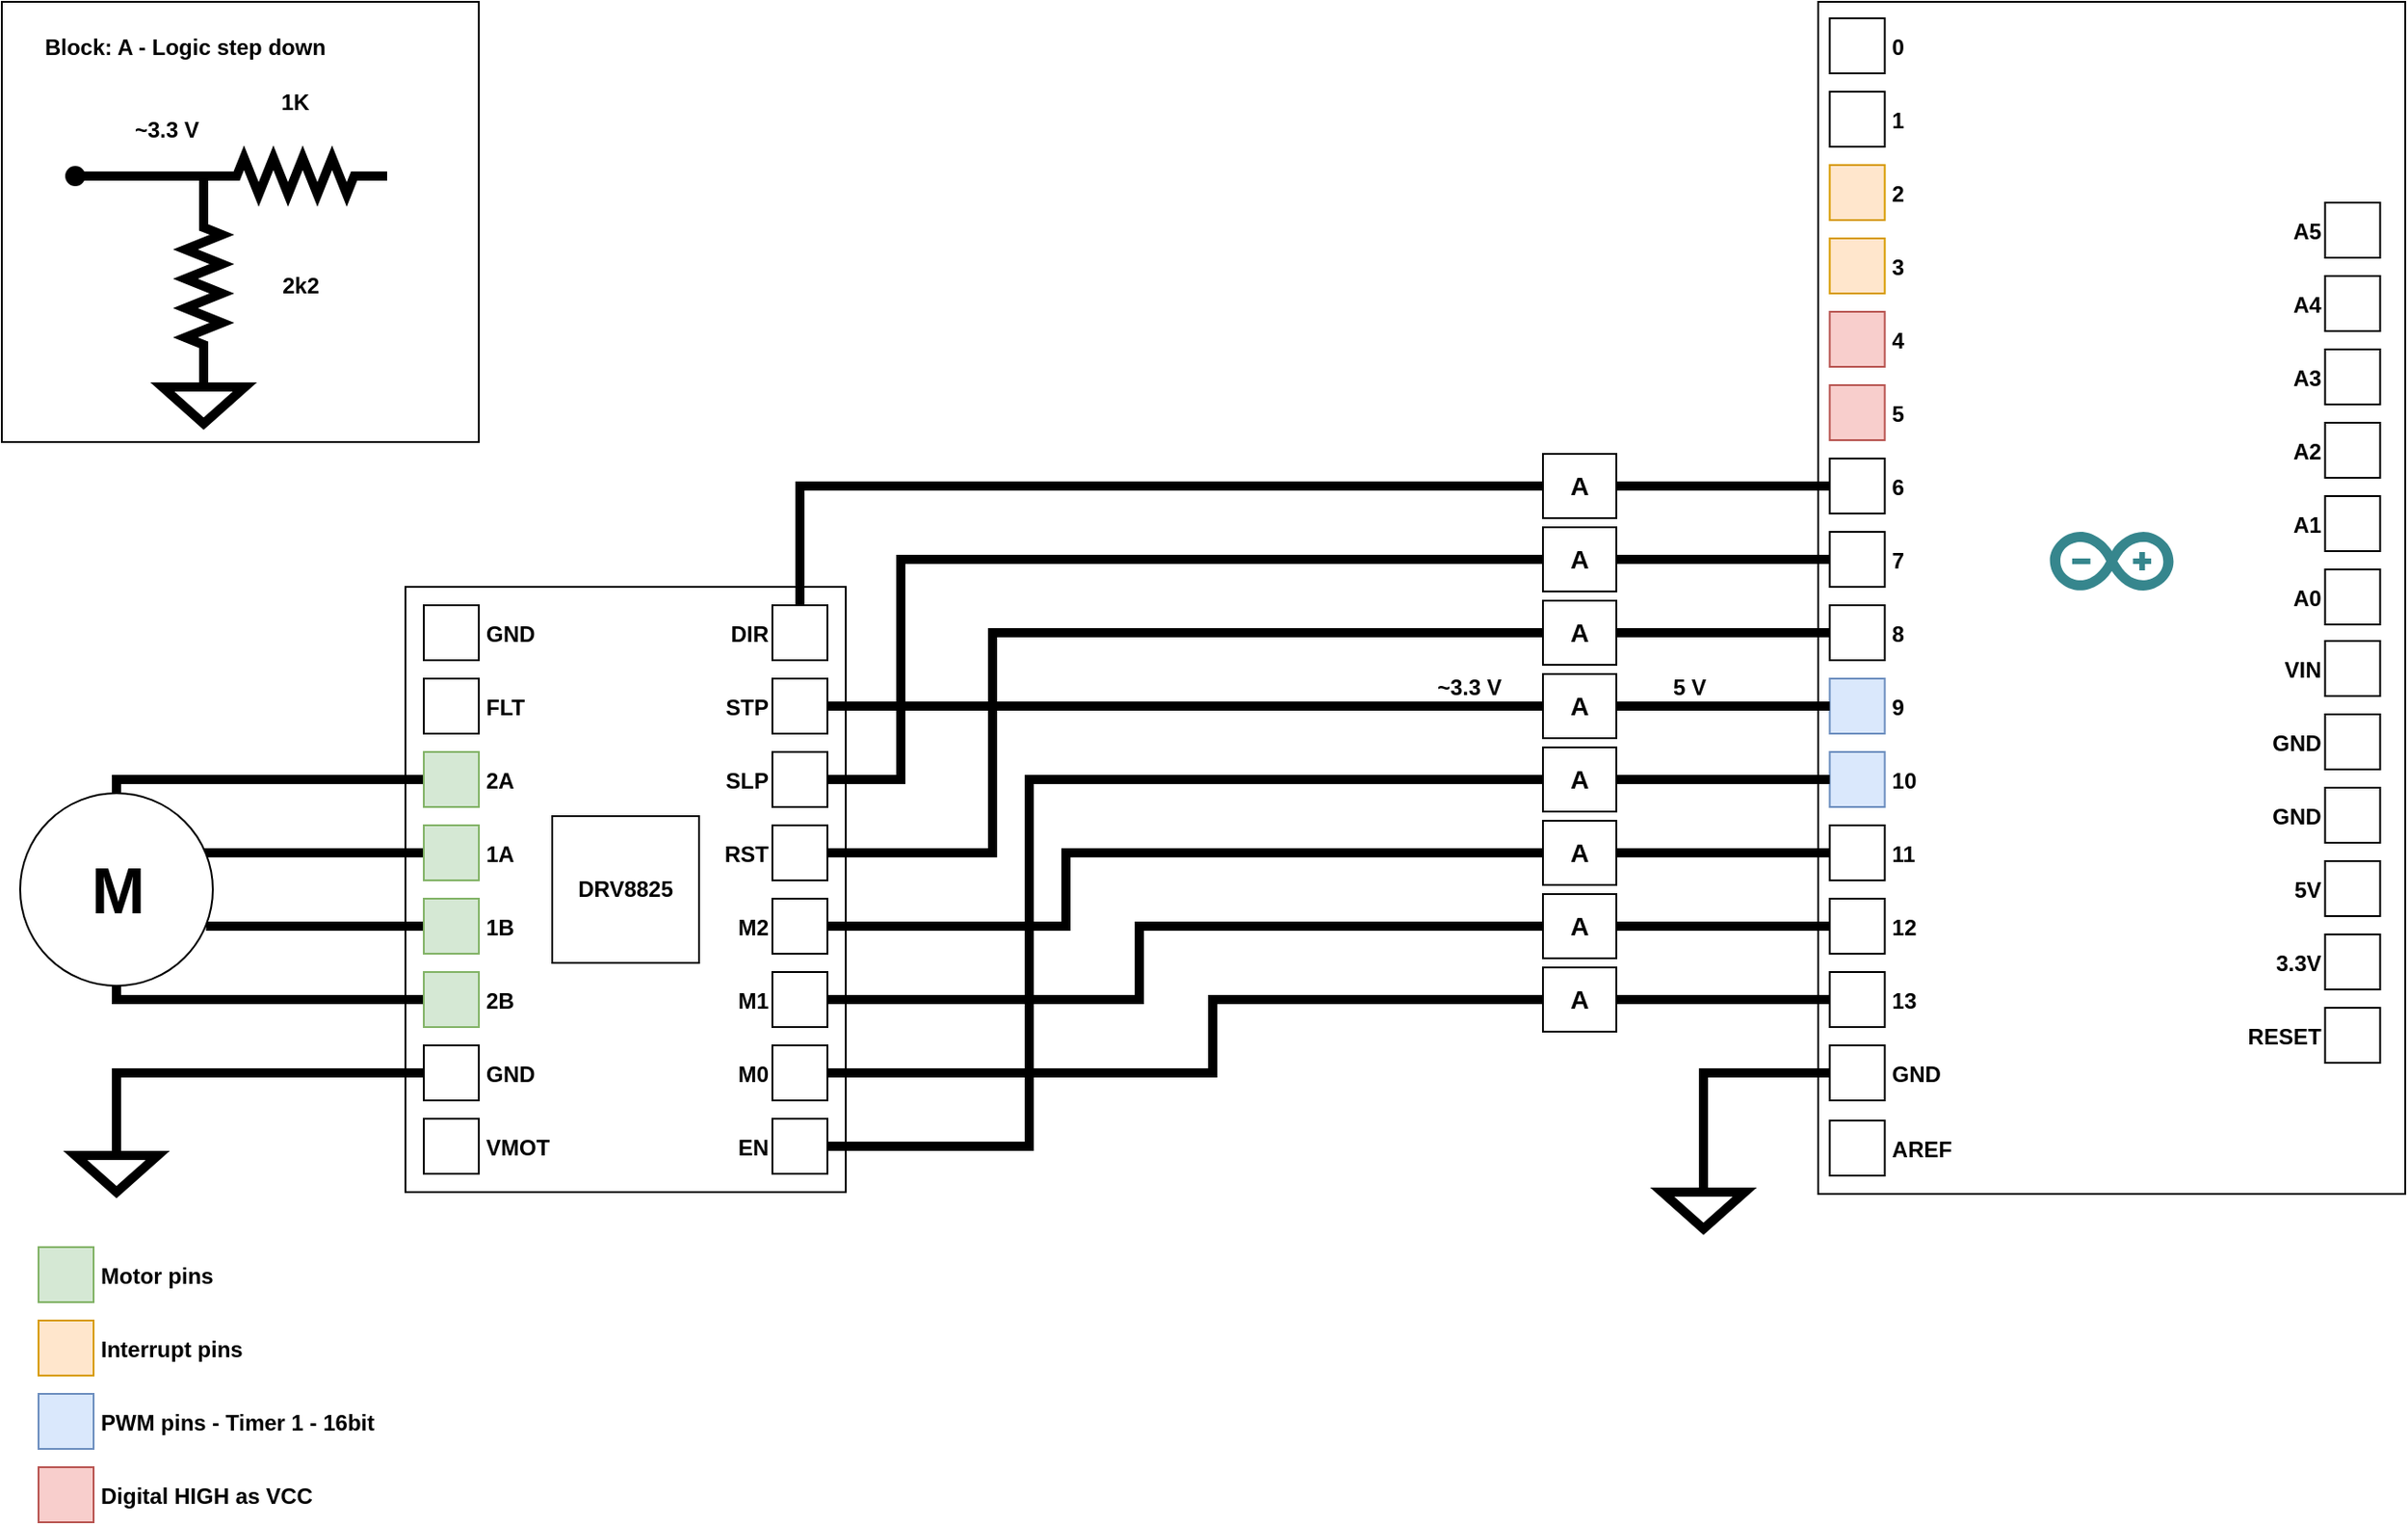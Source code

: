 <mxfile version="20.8.16" type="device" pages="7"><diagram name="Page-1" id="oXSxczJdXP6LdGAli7eD"><mxGraphModel dx="1420" dy="832" grid="1" gridSize="10" guides="1" tooltips="1" connect="1" arrows="1" fold="1" page="1" pageScale="1" pageWidth="850" pageHeight="1100" math="0" shadow="0"><root><mxCell id="0"/><mxCell id="1" parent="0"/><mxCell id="hYp3ggH8YSv5Hp8a0dTW-1" value="" style="rounded=0;whiteSpace=wrap;html=1;fontStyle=1" parent="1" vertex="1"><mxGeometry x="280" y="360" width="240" height="330" as="geometry"/></mxCell><mxCell id="hYp3ggH8YSv5Hp8a0dTW-4" value="GND" style="fontStyle=1;labelPosition=right;verticalLabelPosition=middle;align=left;verticalAlign=middle;spacingLeft=2;" parent="1" vertex="1"><mxGeometry x="290" y="370" width="30" height="30" as="geometry"/></mxCell><mxCell id="hYp3ggH8YSv5Hp8a0dTW-5" value="FLT" style="fontStyle=1;labelPosition=right;verticalLabelPosition=middle;align=left;verticalAlign=middle;spacingLeft=2;" parent="1" vertex="1"><mxGeometry x="290" y="410" width="30" height="30" as="geometry"/></mxCell><mxCell id="JVzYsdXJ0KZKPjDuiNaa-4" style="edgeStyle=orthogonalEdgeStyle;rounded=0;orthogonalLoop=1;jettySize=auto;html=1;exitX=0;exitY=0.5;exitDx=0;exitDy=0;entryX=0.5;entryY=0;entryDx=0;entryDy=0;endArrow=none;endFill=0;strokeWidth=5;fontStyle=1" parent="1" source="hYp3ggH8YSv5Hp8a0dTW-6" target="JVzYsdXJ0KZKPjDuiNaa-2" edge="1"><mxGeometry relative="1" as="geometry"><Array as="points"><mxPoint x="122" y="465"/></Array></mxGeometry></mxCell><mxCell id="hYp3ggH8YSv5Hp8a0dTW-6" value="2A" style="fontStyle=1;labelPosition=right;verticalLabelPosition=middle;align=left;verticalAlign=middle;spacingLeft=2;fillColor=#d5e8d4;strokeColor=#82b366;" parent="1" vertex="1"><mxGeometry x="290" y="450" width="30" height="30" as="geometry"/></mxCell><mxCell id="JVzYsdXJ0KZKPjDuiNaa-3" style="edgeStyle=orthogonalEdgeStyle;rounded=0;orthogonalLoop=1;jettySize=auto;html=1;exitX=0;exitY=0.5;exitDx=0;exitDy=0;entryX=0.952;entryY=0.31;entryDx=0;entryDy=0;entryPerimeter=0;endArrow=none;endFill=0;strokeWidth=5;fontStyle=1" parent="1" source="hYp3ggH8YSv5Hp8a0dTW-7" target="JVzYsdXJ0KZKPjDuiNaa-2" edge="1"><mxGeometry relative="1" as="geometry"/></mxCell><mxCell id="hYp3ggH8YSv5Hp8a0dTW-7" value="1A" style="fontStyle=1;labelPosition=right;verticalLabelPosition=middle;align=left;verticalAlign=middle;spacingLeft=2;fillColor=#d5e8d4;strokeColor=#82b366;" parent="1" vertex="1"><mxGeometry x="290" y="490" width="30" height="30" as="geometry"/></mxCell><mxCell id="JVzYsdXJ0KZKPjDuiNaa-5" style="edgeStyle=orthogonalEdgeStyle;rounded=0;orthogonalLoop=1;jettySize=auto;html=1;exitX=0;exitY=0.5;exitDx=0;exitDy=0;entryX=0.965;entryY=0.69;entryDx=0;entryDy=0;entryPerimeter=0;endArrow=none;endFill=0;strokeWidth=5;fontStyle=1" parent="1" source="hYp3ggH8YSv5Hp8a0dTW-11" target="JVzYsdXJ0KZKPjDuiNaa-2" edge="1"><mxGeometry relative="1" as="geometry"/></mxCell><mxCell id="hYp3ggH8YSv5Hp8a0dTW-11" value="1B" style="fontStyle=1;labelPosition=right;verticalLabelPosition=middle;align=left;verticalAlign=middle;spacingLeft=2;fillColor=#d5e8d4;strokeColor=#82b366;" parent="1" vertex="1"><mxGeometry x="290" y="530" width="30" height="30" as="geometry"/></mxCell><mxCell id="JVzYsdXJ0KZKPjDuiNaa-6" style="edgeStyle=orthogonalEdgeStyle;rounded=0;orthogonalLoop=1;jettySize=auto;html=1;exitX=0;exitY=0.5;exitDx=0;exitDy=0;entryX=0.5;entryY=1;entryDx=0;entryDy=0;endArrow=none;endFill=0;strokeWidth=5;fontStyle=1" parent="1" source="hYp3ggH8YSv5Hp8a0dTW-12" target="JVzYsdXJ0KZKPjDuiNaa-2" edge="1"><mxGeometry relative="1" as="geometry"><Array as="points"><mxPoint x="122" y="585"/></Array></mxGeometry></mxCell><mxCell id="hYp3ggH8YSv5Hp8a0dTW-12" value="2B" style="fontStyle=1;labelPosition=right;verticalLabelPosition=middle;align=left;verticalAlign=middle;spacingLeft=2;fillColor=#d5e8d4;strokeColor=#82b366;" parent="1" vertex="1"><mxGeometry x="290" y="570" width="30" height="30" as="geometry"/></mxCell><mxCell id="hYp3ggH8YSv5Hp8a0dTW-13" value="GND" style="fontStyle=1;labelPosition=right;verticalLabelPosition=middle;align=left;verticalAlign=middle;spacingLeft=2;" parent="1" vertex="1"><mxGeometry x="290" y="610" width="30" height="30" as="geometry"/></mxCell><mxCell id="hgBIlMGagOLQQzPExbaF-4" style="edgeStyle=orthogonalEdgeStyle;rounded=0;orthogonalLoop=1;jettySize=auto;html=1;exitX=0;exitY=0.5;exitDx=0;exitDy=0;entryX=0.5;entryY=0;entryDx=0;entryDy=0;entryPerimeter=0;strokeWidth=5;endArrow=none;endFill=0;" parent="1" source="hYp3ggH8YSv5Hp8a0dTW-13" target="hgBIlMGagOLQQzPExbaF-3" edge="1"><mxGeometry relative="1" as="geometry"/></mxCell><mxCell id="hYp3ggH8YSv5Hp8a0dTW-14" value="VMOT" style="fontStyle=1;labelPosition=right;verticalLabelPosition=middle;align=left;verticalAlign=middle;spacingLeft=2;" parent="1" vertex="1"><mxGeometry x="290" y="650" width="30" height="30" as="geometry"/></mxCell><mxCell id="hYp3ggH8YSv5Hp8a0dTW-17" value="DIR" style="fontStyle=1;labelPosition=left;verticalLabelPosition=middle;align=right;verticalAlign=middle;spacingLeft=2;" parent="1" vertex="1"><mxGeometry x="480" y="370" width="30" height="30" as="geometry"/></mxCell><mxCell id="hYp3ggH8YSv5Hp8a0dTW-18" value="STP" style="fontStyle=1;labelPosition=left;verticalLabelPosition=middle;align=right;verticalAlign=middle;spacingLeft=2;" parent="1" vertex="1"><mxGeometry x="480" y="410" width="30" height="30" as="geometry"/></mxCell><mxCell id="hYp3ggH8YSv5Hp8a0dTW-19" value="SLP" style="fontStyle=1;labelPosition=left;verticalLabelPosition=middle;align=right;verticalAlign=middle;spacingLeft=2;" parent="1" vertex="1"><mxGeometry x="480" y="450" width="30" height="30" as="geometry"/></mxCell><mxCell id="hYp3ggH8YSv5Hp8a0dTW-20" value="RST" style="fontStyle=1;labelPosition=left;verticalLabelPosition=middle;align=right;verticalAlign=middle;spacingLeft=2;" parent="1" vertex="1"><mxGeometry x="480" y="490" width="30" height="30" as="geometry"/></mxCell><mxCell id="hYp3ggH8YSv5Hp8a0dTW-21" value="M2" style="fontStyle=1;labelPosition=left;verticalLabelPosition=middle;align=right;verticalAlign=middle;spacingLeft=2;" parent="1" vertex="1"><mxGeometry x="480" y="530" width="30" height="30" as="geometry"/></mxCell><mxCell id="hYp3ggH8YSv5Hp8a0dTW-22" value="M1" style="fontStyle=1;labelPosition=left;verticalLabelPosition=middle;align=right;verticalAlign=middle;spacingLeft=2;" parent="1" vertex="1"><mxGeometry x="480" y="570" width="30" height="30" as="geometry"/></mxCell><mxCell id="hYp3ggH8YSv5Hp8a0dTW-23" value="M0" style="fontStyle=1;labelPosition=left;verticalLabelPosition=middle;align=right;verticalAlign=middle;spacingLeft=2;" parent="1" vertex="1"><mxGeometry x="480" y="610" width="30" height="30" as="geometry"/></mxCell><mxCell id="hYp3ggH8YSv5Hp8a0dTW-24" value="EN" style="fontStyle=1;labelPosition=left;verticalLabelPosition=middle;align=right;verticalAlign=middle;spacingLeft=2;" parent="1" vertex="1"><mxGeometry x="480" y="650" width="30" height="30" as="geometry"/></mxCell><mxCell id="hYp3ggH8YSv5Hp8a0dTW-25" value="DRV8825" style="whiteSpace=wrap;html=1;aspect=fixed;fontStyle=1" parent="1" vertex="1"><mxGeometry x="360" y="485" width="80" height="80" as="geometry"/></mxCell><mxCell id="JVzYsdXJ0KZKPjDuiNaa-2" value="M" style="verticalLabelPosition=middle;shadow=0;dashed=0;align=center;html=1;verticalAlign=middle;strokeWidth=1;shape=ellipse;aspect=fixed;fontSize=35;fontStyle=1" parent="1" vertex="1"><mxGeometry x="70" y="472.5" width="105" height="105" as="geometry"/></mxCell><mxCell id="JVzYsdXJ0KZKPjDuiNaa-42" value="" style="group;fontStyle=1" parent="1" vertex="1" connectable="0"><mxGeometry x="1050" y="41" width="320" height="650" as="geometry"/></mxCell><mxCell id="JVzYsdXJ0KZKPjDuiNaa-9" value="" style="group;fontStyle=1" parent="JVzYsdXJ0KZKPjDuiNaa-42" vertex="1" connectable="0"><mxGeometry width="320" height="650" as="geometry"/></mxCell><mxCell id="JVzYsdXJ0KZKPjDuiNaa-7" value="" style="rounded=0;whiteSpace=wrap;html=1;fontStyle=1" parent="JVzYsdXJ0KZKPjDuiNaa-9" vertex="1"><mxGeometry width="320" height="650" as="geometry"/></mxCell><mxCell id="JVzYsdXJ0KZKPjDuiNaa-8" value="" style="dashed=0;outlineConnect=0;html=1;align=center;labelPosition=center;verticalLabelPosition=bottom;verticalAlign=top;shape=mxgraph.weblogos.arduino;fillColor=#36868D;strokeColor=none;fontStyle=1" parent="JVzYsdXJ0KZKPjDuiNaa-9" vertex="1"><mxGeometry x="126.3" y="289" width="67.4" height="32" as="geometry"/></mxCell><mxCell id="JVzYsdXJ0KZKPjDuiNaa-10" value="0" style="fontStyle=1;labelPosition=right;verticalLabelPosition=middle;align=left;verticalAlign=middle;spacingLeft=2;" parent="JVzYsdXJ0KZKPjDuiNaa-9" vertex="1"><mxGeometry x="6.3" y="9" width="30" height="30" as="geometry"/></mxCell><mxCell id="JVzYsdXJ0KZKPjDuiNaa-11" value="1" style="fontStyle=1;labelPosition=right;verticalLabelPosition=middle;align=left;verticalAlign=middle;spacingLeft=2;" parent="JVzYsdXJ0KZKPjDuiNaa-9" vertex="1"><mxGeometry x="6.3" y="49" width="30" height="30" as="geometry"/></mxCell><mxCell id="JVzYsdXJ0KZKPjDuiNaa-12" value="2" style="fontStyle=1;labelPosition=right;verticalLabelPosition=middle;align=left;verticalAlign=middle;spacingLeft=2;fillColor=#ffe6cc;strokeColor=#d79b00;" parent="JVzYsdXJ0KZKPjDuiNaa-9" vertex="1"><mxGeometry x="6.3" y="89" width="30" height="30" as="geometry"/></mxCell><mxCell id="JVzYsdXJ0KZKPjDuiNaa-13" value="3" style="fontStyle=1;labelPosition=right;verticalLabelPosition=middle;align=left;verticalAlign=middle;spacingLeft=2;fillColor=#ffe6cc;strokeColor=#d79b00;" parent="JVzYsdXJ0KZKPjDuiNaa-9" vertex="1"><mxGeometry x="6.3" y="129" width="30" height="30" as="geometry"/></mxCell><mxCell id="JVzYsdXJ0KZKPjDuiNaa-14" value="4" style="fontStyle=1;labelPosition=right;verticalLabelPosition=middle;align=left;verticalAlign=middle;spacingLeft=2;fillColor=#f8cecc;strokeColor=#b85450;" parent="JVzYsdXJ0KZKPjDuiNaa-9" vertex="1"><mxGeometry x="6.3" y="169" width="30" height="30" as="geometry"/></mxCell><mxCell id="JVzYsdXJ0KZKPjDuiNaa-15" value="5" style="fontStyle=1;labelPosition=right;verticalLabelPosition=middle;align=left;verticalAlign=middle;spacingLeft=2;fillColor=#f8cecc;strokeColor=#b85450;" parent="JVzYsdXJ0KZKPjDuiNaa-9" vertex="1"><mxGeometry x="6.3" y="209" width="30" height="30" as="geometry"/></mxCell><mxCell id="JVzYsdXJ0KZKPjDuiNaa-16" value="6" style="fontStyle=1;labelPosition=right;verticalLabelPosition=middle;align=left;verticalAlign=middle;spacingLeft=2;" parent="JVzYsdXJ0KZKPjDuiNaa-9" vertex="1"><mxGeometry x="6.3" y="249" width="30" height="30" as="geometry"/></mxCell><mxCell id="JVzYsdXJ0KZKPjDuiNaa-17" value="7" style="fontStyle=1;labelPosition=right;verticalLabelPosition=middle;align=left;verticalAlign=middle;spacingLeft=2;" parent="JVzYsdXJ0KZKPjDuiNaa-9" vertex="1"><mxGeometry x="6.3" y="289" width="30" height="30" as="geometry"/></mxCell><mxCell id="JVzYsdXJ0KZKPjDuiNaa-18" value="8" style="fontStyle=1;labelPosition=right;verticalLabelPosition=middle;align=left;verticalAlign=middle;spacingLeft=2;" parent="JVzYsdXJ0KZKPjDuiNaa-9" vertex="1"><mxGeometry x="6.3" y="329" width="30" height="30" as="geometry"/></mxCell><mxCell id="JVzYsdXJ0KZKPjDuiNaa-19" value="9" style="fontStyle=1;labelPosition=right;verticalLabelPosition=middle;align=left;verticalAlign=middle;spacingLeft=2;fillColor=#dae8fc;strokeColor=#6c8ebf;" parent="JVzYsdXJ0KZKPjDuiNaa-9" vertex="1"><mxGeometry x="6.3" y="369" width="30" height="30" as="geometry"/></mxCell><mxCell id="JVzYsdXJ0KZKPjDuiNaa-20" value="10" style="fontStyle=1;labelPosition=right;verticalLabelPosition=middle;align=left;verticalAlign=middle;spacingLeft=2;fillColor=#dae8fc;strokeColor=#6c8ebf;" parent="JVzYsdXJ0KZKPjDuiNaa-9" vertex="1"><mxGeometry x="6.3" y="409" width="30" height="30" as="geometry"/></mxCell><mxCell id="JVzYsdXJ0KZKPjDuiNaa-21" value="11" style="fontStyle=1;labelPosition=right;verticalLabelPosition=middle;align=left;verticalAlign=middle;spacingLeft=2;" parent="JVzYsdXJ0KZKPjDuiNaa-9" vertex="1"><mxGeometry x="6.3" y="449" width="30" height="30" as="geometry"/></mxCell><mxCell id="JVzYsdXJ0KZKPjDuiNaa-22" value="12" style="fontStyle=1;labelPosition=right;verticalLabelPosition=middle;align=left;verticalAlign=middle;spacingLeft=2;" parent="JVzYsdXJ0KZKPjDuiNaa-9" vertex="1"><mxGeometry x="6.3" y="489" width="30" height="30" as="geometry"/></mxCell><mxCell id="JVzYsdXJ0KZKPjDuiNaa-23" value="13" style="fontStyle=1;labelPosition=right;verticalLabelPosition=middle;align=left;verticalAlign=middle;spacingLeft=2;" parent="JVzYsdXJ0KZKPjDuiNaa-9" vertex="1"><mxGeometry x="6.3" y="529" width="30" height="30" as="geometry"/></mxCell><mxCell id="JVzYsdXJ0KZKPjDuiNaa-24" value="GND" style="fontStyle=1;labelPosition=right;verticalLabelPosition=middle;align=left;verticalAlign=middle;spacingLeft=2;" parent="JVzYsdXJ0KZKPjDuiNaa-9" vertex="1"><mxGeometry x="6.3" y="569" width="30" height="30" as="geometry"/></mxCell><mxCell id="JVzYsdXJ0KZKPjDuiNaa-25" value="A5" style="fontStyle=1;labelPosition=left;verticalLabelPosition=middle;align=right;verticalAlign=middle;spacingLeft=2;" parent="JVzYsdXJ0KZKPjDuiNaa-9" vertex="1"><mxGeometry x="276.3" y="109.5" width="30" height="30" as="geometry"/></mxCell><mxCell id="JVzYsdXJ0KZKPjDuiNaa-26" value="A4" style="fontStyle=1;labelPosition=left;verticalLabelPosition=middle;align=right;verticalAlign=middle;spacingLeft=2;" parent="JVzYsdXJ0KZKPjDuiNaa-9" vertex="1"><mxGeometry x="276.3" y="149.5" width="30" height="30" as="geometry"/></mxCell><mxCell id="JVzYsdXJ0KZKPjDuiNaa-27" value="A3" style="fontStyle=1;labelPosition=left;verticalLabelPosition=middle;align=right;verticalAlign=middle;spacingLeft=2;" parent="JVzYsdXJ0KZKPjDuiNaa-9" vertex="1"><mxGeometry x="276.3" y="189.5" width="30" height="30" as="geometry"/></mxCell><mxCell id="JVzYsdXJ0KZKPjDuiNaa-28" value="A2" style="fontStyle=1;labelPosition=left;verticalLabelPosition=middle;align=right;verticalAlign=middle;spacingLeft=2;" parent="JVzYsdXJ0KZKPjDuiNaa-9" vertex="1"><mxGeometry x="276.3" y="229.5" width="30" height="30" as="geometry"/></mxCell><mxCell id="JVzYsdXJ0KZKPjDuiNaa-29" value="A1" style="fontStyle=1;labelPosition=left;verticalLabelPosition=middle;align=right;verticalAlign=middle;spacingLeft=2;" parent="JVzYsdXJ0KZKPjDuiNaa-9" vertex="1"><mxGeometry x="276.3" y="269.5" width="30" height="30" as="geometry"/></mxCell><mxCell id="JVzYsdXJ0KZKPjDuiNaa-30" value="A0" style="fontStyle=1;labelPosition=left;verticalLabelPosition=middle;align=right;verticalAlign=middle;spacingLeft=2;" parent="JVzYsdXJ0KZKPjDuiNaa-9" vertex="1"><mxGeometry x="276.3" y="309.5" width="30" height="30" as="geometry"/></mxCell><mxCell id="JVzYsdXJ0KZKPjDuiNaa-31" value="VIN" style="fontStyle=1;labelPosition=left;verticalLabelPosition=middle;align=right;verticalAlign=middle;spacingLeft=2;" parent="JVzYsdXJ0KZKPjDuiNaa-9" vertex="1"><mxGeometry x="276.3" y="348.5" width="30" height="30" as="geometry"/></mxCell><mxCell id="JVzYsdXJ0KZKPjDuiNaa-32" value="GND" style="fontStyle=1;labelPosition=left;verticalLabelPosition=middle;align=right;verticalAlign=middle;spacingLeft=2;" parent="JVzYsdXJ0KZKPjDuiNaa-9" vertex="1"><mxGeometry x="276.3" y="388.5" width="30" height="30" as="geometry"/></mxCell><mxCell id="JVzYsdXJ0KZKPjDuiNaa-33" value="GND" style="fontStyle=1;labelPosition=left;verticalLabelPosition=middle;align=right;verticalAlign=middle;spacingLeft=2;" parent="JVzYsdXJ0KZKPjDuiNaa-9" vertex="1"><mxGeometry x="276.3" y="428.5" width="30" height="30" as="geometry"/></mxCell><mxCell id="JVzYsdXJ0KZKPjDuiNaa-34" value="5V" style="fontStyle=1;labelPosition=left;verticalLabelPosition=middle;align=right;verticalAlign=middle;spacingLeft=2;" parent="JVzYsdXJ0KZKPjDuiNaa-9" vertex="1"><mxGeometry x="276.3" y="468.5" width="30" height="30" as="geometry"/></mxCell><mxCell id="JVzYsdXJ0KZKPjDuiNaa-35" value="3.3V" style="fontStyle=1;labelPosition=left;verticalLabelPosition=middle;align=right;verticalAlign=middle;spacingLeft=2;" parent="JVzYsdXJ0KZKPjDuiNaa-9" vertex="1"><mxGeometry x="276.3" y="508.5" width="30" height="30" as="geometry"/></mxCell><mxCell id="JVzYsdXJ0KZKPjDuiNaa-36" value="RESET" style="fontStyle=1;labelPosition=left;verticalLabelPosition=middle;align=right;verticalAlign=middle;spacingLeft=2;" parent="JVzYsdXJ0KZKPjDuiNaa-9" vertex="1"><mxGeometry x="276.3" y="548.5" width="30" height="30" as="geometry"/></mxCell><mxCell id="JVzYsdXJ0KZKPjDuiNaa-37" value="AREF" style="fontStyle=1;labelPosition=right;verticalLabelPosition=middle;align=left;verticalAlign=middle;spacingLeft=2;" parent="JVzYsdXJ0KZKPjDuiNaa-42" vertex="1"><mxGeometry x="6.3" y="610" width="30" height="30" as="geometry"/></mxCell><mxCell id="JVzYsdXJ0KZKPjDuiNaa-76" value="Interrupt pins" style="fontStyle=1;labelPosition=right;verticalLabelPosition=middle;align=left;verticalAlign=middle;spacingLeft=2;fillColor=#ffe6cc;strokeColor=#d79b00;" parent="1" vertex="1"><mxGeometry x="80" y="760" width="30" height="30" as="geometry"/></mxCell><mxCell id="JVzYsdXJ0KZKPjDuiNaa-77" value="Motor pins" style="fontStyle=1;labelPosition=right;verticalLabelPosition=middle;align=left;verticalAlign=middle;spacingLeft=2;fillColor=#d5e8d4;strokeColor=#82b366;" parent="1" vertex="1"><mxGeometry x="80" y="720" width="30" height="30" as="geometry"/></mxCell><mxCell id="JVzYsdXJ0KZKPjDuiNaa-78" value="PWM pins - Timer 1 - 16bit" style="fontStyle=1;labelPosition=right;verticalLabelPosition=middle;align=left;verticalAlign=middle;spacingLeft=2;fillColor=#dae8fc;strokeColor=#6c8ebf;" parent="1" vertex="1"><mxGeometry x="80" y="800" width="30" height="30" as="geometry"/></mxCell><mxCell id="YBPdf8mVVXUacIpbY2tR-1" style="edgeStyle=orthogonalEdgeStyle;rounded=0;orthogonalLoop=1;jettySize=auto;html=1;exitX=1;exitY=0.5;exitDx=0;exitDy=0;strokeWidth=5;endArrow=none;endFill=0;entryX=0;entryY=0.5;entryDx=0;entryDy=0;fontStyle=1" parent="1" source="hYp3ggH8YSv5Hp8a0dTW-18" target="JIUy0C3k7VQeIKbMQUSg-3" edge="1"><mxGeometry relative="1" as="geometry"><mxPoint x="830" y="425" as="targetPoint"/><Array as="points"><mxPoint x="550" y="425"/><mxPoint x="550" y="425"/></Array></mxGeometry></mxCell><mxCell id="YBPdf8mVVXUacIpbY2tR-4" style="edgeStyle=orthogonalEdgeStyle;rounded=0;orthogonalLoop=1;jettySize=auto;html=1;exitX=1;exitY=0.5;exitDx=0;exitDy=0;entryX=0;entryY=0.5;entryDx=0;entryDy=0;strokeWidth=5;endArrow=none;endFill=0;fontStyle=1" parent="1" source="JIUy0C3k7VQeIKbMQUSg-3" target="JVzYsdXJ0KZKPjDuiNaa-19" edge="1"><mxGeometry relative="1" as="geometry"><mxPoint x="930" y="425" as="sourcePoint"/></mxGeometry></mxCell><mxCell id="YBPdf8mVVXUacIpbY2tR-8" value="5 V" style="text;html=1;strokeColor=none;fillColor=none;align=center;verticalAlign=middle;whiteSpace=wrap;rounded=0;fontStyle=1" parent="1" vertex="1"><mxGeometry x="950" y="400" width="60" height="30" as="geometry"/></mxCell><mxCell id="YBPdf8mVVXUacIpbY2tR-10" value="~3.3 V" style="text;html=1;strokeColor=none;fillColor=none;align=center;verticalAlign=middle;whiteSpace=wrap;rounded=0;fontStyle=1" parent="1" vertex="1"><mxGeometry x="830" y="400" width="60" height="30" as="geometry"/></mxCell><mxCell id="YBPdf8mVVXUacIpbY2tR-11" value="" style="rounded=0;whiteSpace=wrap;html=1;strokeWidth=1;fontStyle=1" parent="1" vertex="1"><mxGeometry x="60" y="41" width="260" height="240" as="geometry"/></mxCell><mxCell id="YBPdf8mVVXUacIpbY2tR-12" value="" style="pointerEvents=1;verticalLabelPosition=bottom;shadow=0;dashed=0;align=center;html=1;verticalAlign=top;shape=mxgraph.electrical.signal_sources.signal_ground;strokeWidth=5;fontStyle=1" parent="1" vertex="1"><mxGeometry x="147.5" y="241" width="45" height="30" as="geometry"/></mxCell><mxCell id="JIUy0C3k7VQeIKbMQUSg-1" style="edgeStyle=orthogonalEdgeStyle;rounded=0;orthogonalLoop=1;jettySize=auto;html=1;exitX=0;exitY=0.5;exitDx=0;exitDy=0;exitPerimeter=0;entryX=0.154;entryY=0.396;entryDx=0;entryDy=0;entryPerimeter=0;strokeWidth=5;endArrow=oval;endFill=1;fontStyle=1" parent="1" source="YBPdf8mVVXUacIpbY2tR-13" target="YBPdf8mVVXUacIpbY2tR-11" edge="1"><mxGeometry relative="1" as="geometry"><Array as="points"><mxPoint x="130" y="136"/><mxPoint x="130" y="136"/></Array></mxGeometry></mxCell><mxCell id="YBPdf8mVVXUacIpbY2tR-13" value="" style="pointerEvents=1;verticalLabelPosition=bottom;shadow=0;dashed=0;align=center;html=1;verticalAlign=top;shape=mxgraph.electrical.resistors.resistor_2;strokeWidth=5;fontStyle=1" parent="1" vertex="1"><mxGeometry x="170" y="126" width="100" height="20" as="geometry"/></mxCell><mxCell id="YBPdf8mVVXUacIpbY2tR-14" style="edgeStyle=orthogonalEdgeStyle;rounded=0;orthogonalLoop=1;jettySize=auto;html=1;exitX=1;exitY=0.5;exitDx=0;exitDy=0;exitPerimeter=0;entryX=0.5;entryY=0;entryDx=0;entryDy=0;entryPerimeter=0;strokeWidth=5;endArrow=none;endFill=0;fontStyle=1" parent="1" source="YBPdf8mVVXUacIpbY2tR-16" target="YBPdf8mVVXUacIpbY2tR-12" edge="1"><mxGeometry relative="1" as="geometry"/></mxCell><mxCell id="YBPdf8mVVXUacIpbY2tR-15" style="edgeStyle=orthogonalEdgeStyle;rounded=0;orthogonalLoop=1;jettySize=auto;html=1;exitX=0;exitY=0.5;exitDx=0;exitDy=0;exitPerimeter=0;entryX=0;entryY=0.5;entryDx=0;entryDy=0;entryPerimeter=0;strokeWidth=5;endArrow=none;endFill=0;fontStyle=1" parent="1" source="YBPdf8mVVXUacIpbY2tR-16" target="YBPdf8mVVXUacIpbY2tR-13" edge="1"><mxGeometry relative="1" as="geometry"/></mxCell><mxCell id="YBPdf8mVVXUacIpbY2tR-16" value="" style="pointerEvents=1;verticalLabelPosition=bottom;shadow=0;dashed=0;align=center;html=1;verticalAlign=top;shape=mxgraph.electrical.resistors.resistor_2;strokeWidth=5;direction=south;fontStyle=1" parent="1" vertex="1"><mxGeometry x="160" y="146" width="20" height="100" as="geometry"/></mxCell><mxCell id="YBPdf8mVVXUacIpbY2tR-17" value="&lt;span&gt;1K&lt;/span&gt;" style="text;html=1;strokeColor=none;fillColor=none;align=center;verticalAlign=middle;whiteSpace=wrap;rounded=0;fontStyle=1" parent="1" vertex="1"><mxGeometry x="190" y="81" width="60" height="30" as="geometry"/></mxCell><mxCell id="YBPdf8mVVXUacIpbY2tR-18" value="&lt;span&gt;2k2&lt;/span&gt;" style="text;html=1;strokeColor=none;fillColor=none;align=center;verticalAlign=middle;whiteSpace=wrap;rounded=0;fontStyle=1" parent="1" vertex="1"><mxGeometry x="192.5" y="181" width="60" height="30" as="geometry"/></mxCell><mxCell id="YBPdf8mVVXUacIpbY2tR-19" value="~3.3 V" style="text;html=1;strokeColor=none;fillColor=none;align=center;verticalAlign=middle;whiteSpace=wrap;rounded=0;fontStyle=1" parent="1" vertex="1"><mxGeometry x="120" y="96" width="60" height="30" as="geometry"/></mxCell><mxCell id="JIUy0C3k7VQeIKbMQUSg-2" value="Block: A - Logic step down" style="text;html=1;strokeColor=none;fillColor=none;align=center;verticalAlign=middle;whiteSpace=wrap;rounded=0;fontStyle=1" parent="1" vertex="1"><mxGeometry x="70" y="51" width="180" height="30" as="geometry"/></mxCell><mxCell id="JIUy0C3k7VQeIKbMQUSg-3" value="&lt;b&gt;&lt;font style=&quot;font-size: 14px;&quot;&gt;A&lt;/font&gt;&lt;/b&gt;" style="rounded=0;whiteSpace=wrap;html=1;" parent="1" vertex="1"><mxGeometry x="900" y="407.5" width="40" height="35" as="geometry"/></mxCell><mxCell id="qsI9wGXlYqiTawu1zxN9-13" style="edgeStyle=orthogonalEdgeStyle;rounded=0;orthogonalLoop=1;jettySize=auto;html=1;entryX=1;entryY=0.5;entryDx=0;entryDy=0;strokeWidth=5;endArrow=none;endFill=0;" parent="1" source="qsI9wGXlYqiTawu1zxN9-5" target="hYp3ggH8YSv5Hp8a0dTW-23" edge="1"><mxGeometry relative="1" as="geometry"><Array as="points"><mxPoint x="720" y="585"/><mxPoint x="720" y="625"/></Array></mxGeometry></mxCell><mxCell id="qsI9wGXlYqiTawu1zxN9-5" value="&lt;b&gt;&lt;font style=&quot;font-size: 14px;&quot;&gt;A&lt;/font&gt;&lt;/b&gt;" style="rounded=0;whiteSpace=wrap;html=1;" parent="1" vertex="1"><mxGeometry x="900" y="567.5" width="40" height="35" as="geometry"/></mxCell><mxCell id="qsI9wGXlYqiTawu1zxN9-17" style="edgeStyle=orthogonalEdgeStyle;rounded=0;orthogonalLoop=1;jettySize=auto;html=1;entryX=1;entryY=0.5;entryDx=0;entryDy=0;strokeWidth=5;endArrow=none;endFill=0;" parent="1" source="qsI9wGXlYqiTawu1zxN9-6" target="hYp3ggH8YSv5Hp8a0dTW-21" edge="1"><mxGeometry relative="1" as="geometry"><Array as="points"><mxPoint x="640" y="505"/><mxPoint x="640" y="545"/></Array></mxGeometry></mxCell><mxCell id="qsI9wGXlYqiTawu1zxN9-6" value="&lt;b&gt;&lt;font style=&quot;font-size: 14px;&quot;&gt;A&lt;/font&gt;&lt;/b&gt;" style="rounded=0;whiteSpace=wrap;html=1;" parent="1" vertex="1"><mxGeometry x="900" y="487.5" width="40" height="35" as="geometry"/></mxCell><mxCell id="qsI9wGXlYqiTawu1zxN9-15" style="edgeStyle=orthogonalEdgeStyle;rounded=0;orthogonalLoop=1;jettySize=auto;html=1;entryX=1;entryY=0.5;entryDx=0;entryDy=0;strokeWidth=5;endArrow=none;endFill=0;" parent="1" source="qsI9wGXlYqiTawu1zxN9-10" target="hYp3ggH8YSv5Hp8a0dTW-22" edge="1"><mxGeometry relative="1" as="geometry"><Array as="points"><mxPoint x="680" y="545"/><mxPoint x="680" y="585"/></Array></mxGeometry></mxCell><mxCell id="qsI9wGXlYqiTawu1zxN9-10" value="&lt;b&gt;&lt;font style=&quot;font-size: 14px;&quot;&gt;A&lt;/font&gt;&lt;/b&gt;" style="rounded=0;whiteSpace=wrap;html=1;" parent="1" vertex="1"><mxGeometry x="900" y="527.5" width="40" height="35" as="geometry"/></mxCell><mxCell id="qsI9wGXlYqiTawu1zxN9-12" style="edgeStyle=orthogonalEdgeStyle;rounded=0;orthogonalLoop=1;jettySize=auto;html=1;exitX=0;exitY=0.5;exitDx=0;exitDy=0;entryX=1;entryY=0.5;entryDx=0;entryDy=0;strokeWidth=5;endArrow=none;endFill=0;" parent="1" source="JVzYsdXJ0KZKPjDuiNaa-23" target="qsI9wGXlYqiTawu1zxN9-5" edge="1"><mxGeometry relative="1" as="geometry"/></mxCell><mxCell id="qsI9wGXlYqiTawu1zxN9-14" style="edgeStyle=orthogonalEdgeStyle;rounded=0;orthogonalLoop=1;jettySize=auto;html=1;exitX=0;exitY=0.5;exitDx=0;exitDy=0;entryX=1;entryY=0.5;entryDx=0;entryDy=0;strokeWidth=5;endArrow=none;endFill=0;" parent="1" source="JVzYsdXJ0KZKPjDuiNaa-22" target="qsI9wGXlYqiTawu1zxN9-10" edge="1"><mxGeometry relative="1" as="geometry"/></mxCell><mxCell id="qsI9wGXlYqiTawu1zxN9-16" style="edgeStyle=orthogonalEdgeStyle;rounded=0;orthogonalLoop=1;jettySize=auto;html=1;exitX=0;exitY=0.5;exitDx=0;exitDy=0;strokeWidth=5;endArrow=none;endFill=0;" parent="1" source="JVzYsdXJ0KZKPjDuiNaa-21" target="qsI9wGXlYqiTawu1zxN9-6" edge="1"><mxGeometry relative="1" as="geometry"/></mxCell><mxCell id="qsI9wGXlYqiTawu1zxN9-21" style="edgeStyle=orthogonalEdgeStyle;rounded=0;orthogonalLoop=1;jettySize=auto;html=1;exitX=0;exitY=0.5;exitDx=0;exitDy=0;entryX=1;entryY=0.5;entryDx=0;entryDy=0;strokeWidth=5;endArrow=none;endFill=0;" parent="1" source="qsI9wGXlYqiTawu1zxN9-19" target="hYp3ggH8YSv5Hp8a0dTW-24" edge="1"><mxGeometry relative="1" as="geometry"><Array as="points"><mxPoint x="620" y="465"/><mxPoint x="620" y="665"/></Array></mxGeometry></mxCell><mxCell id="qsI9wGXlYqiTawu1zxN9-19" value="&lt;b&gt;&lt;font style=&quot;font-size: 14px;&quot;&gt;A&lt;/font&gt;&lt;/b&gt;" style="rounded=0;whiteSpace=wrap;html=1;" parent="1" vertex="1"><mxGeometry x="900" y="447.5" width="40" height="35" as="geometry"/></mxCell><mxCell id="qsI9wGXlYqiTawu1zxN9-20" style="edgeStyle=orthogonalEdgeStyle;rounded=0;orthogonalLoop=1;jettySize=auto;html=1;exitX=0;exitY=0.5;exitDx=0;exitDy=0;entryX=1;entryY=0.5;entryDx=0;entryDy=0;strokeWidth=5;endArrow=none;endFill=0;" parent="1" source="JVzYsdXJ0KZKPjDuiNaa-20" target="qsI9wGXlYqiTawu1zxN9-19" edge="1"><mxGeometry relative="1" as="geometry"/></mxCell><mxCell id="qsI9wGXlYqiTawu1zxN9-26" style="edgeStyle=orthogonalEdgeStyle;rounded=0;orthogonalLoop=1;jettySize=auto;html=1;exitX=0;exitY=0.5;exitDx=0;exitDy=0;entryX=1;entryY=0.5;entryDx=0;entryDy=0;strokeWidth=5;endArrow=none;endFill=0;" parent="1" source="qsI9wGXlYqiTawu1zxN9-24" target="hYp3ggH8YSv5Hp8a0dTW-20" edge="1"><mxGeometry relative="1" as="geometry"><Array as="points"><mxPoint x="600" y="385"/><mxPoint x="600" y="505"/></Array></mxGeometry></mxCell><mxCell id="qsI9wGXlYqiTawu1zxN9-24" value="&lt;b&gt;&lt;font style=&quot;font-size: 14px;&quot;&gt;A&lt;/font&gt;&lt;/b&gt;" style="rounded=0;whiteSpace=wrap;html=1;" parent="1" vertex="1"><mxGeometry x="900" y="367.5" width="40" height="35" as="geometry"/></mxCell><mxCell id="qsI9wGXlYqiTawu1zxN9-25" style="edgeStyle=orthogonalEdgeStyle;rounded=0;orthogonalLoop=1;jettySize=auto;html=1;exitX=0;exitY=0.5;exitDx=0;exitDy=0;entryX=1;entryY=0.5;entryDx=0;entryDy=0;strokeWidth=5;endArrow=none;endFill=0;" parent="1" source="JVzYsdXJ0KZKPjDuiNaa-18" target="qsI9wGXlYqiTawu1zxN9-24" edge="1"><mxGeometry relative="1" as="geometry"/></mxCell><mxCell id="qsI9wGXlYqiTawu1zxN9-29" style="edgeStyle=orthogonalEdgeStyle;rounded=0;orthogonalLoop=1;jettySize=auto;html=1;exitX=0;exitY=0.5;exitDx=0;exitDy=0;strokeWidth=5;endArrow=none;endFill=0;entryX=1;entryY=0.5;entryDx=0;entryDy=0;" parent="1" source="qsI9wGXlYqiTawu1zxN9-27" target="hYp3ggH8YSv5Hp8a0dTW-19" edge="1"><mxGeometry relative="1" as="geometry"><mxPoint x="580" y="260" as="targetPoint"/><Array as="points"><mxPoint x="550" y="345"/><mxPoint x="550" y="465"/></Array></mxGeometry></mxCell><mxCell id="qsI9wGXlYqiTawu1zxN9-27" value="&lt;b&gt;&lt;font style=&quot;font-size: 14px;&quot;&gt;A&lt;/font&gt;&lt;/b&gt;" style="rounded=0;whiteSpace=wrap;html=1;" parent="1" vertex="1"><mxGeometry x="900" y="327.5" width="40" height="35" as="geometry"/></mxCell><mxCell id="qsI9wGXlYqiTawu1zxN9-28" style="edgeStyle=orthogonalEdgeStyle;rounded=0;orthogonalLoop=1;jettySize=auto;html=1;exitX=0;exitY=0.5;exitDx=0;exitDy=0;entryX=1;entryY=0.5;entryDx=0;entryDy=0;strokeWidth=5;endArrow=none;endFill=0;" parent="1" source="JVzYsdXJ0KZKPjDuiNaa-17" target="qsI9wGXlYqiTawu1zxN9-27" edge="1"><mxGeometry relative="1" as="geometry"/></mxCell><mxCell id="qsI9wGXlYqiTawu1zxN9-32" style="edgeStyle=orthogonalEdgeStyle;rounded=0;orthogonalLoop=1;jettySize=auto;html=1;exitX=0;exitY=0.5;exitDx=0;exitDy=0;entryX=0.5;entryY=0;entryDx=0;entryDy=0;strokeWidth=5;endArrow=none;endFill=0;" parent="1" source="qsI9wGXlYqiTawu1zxN9-30" target="hYp3ggH8YSv5Hp8a0dTW-17" edge="1"><mxGeometry relative="1" as="geometry"/></mxCell><mxCell id="qsI9wGXlYqiTawu1zxN9-30" value="&lt;b&gt;&lt;font style=&quot;font-size: 14px;&quot;&gt;A&lt;/font&gt;&lt;/b&gt;" style="rounded=0;whiteSpace=wrap;html=1;" parent="1" vertex="1"><mxGeometry x="900" y="287.5" width="40" height="35" as="geometry"/></mxCell><mxCell id="qsI9wGXlYqiTawu1zxN9-31" style="edgeStyle=orthogonalEdgeStyle;rounded=0;orthogonalLoop=1;jettySize=auto;html=1;exitX=0;exitY=0.5;exitDx=0;exitDy=0;entryX=1;entryY=0.5;entryDx=0;entryDy=0;strokeWidth=5;endArrow=none;endFill=0;" parent="1" source="JVzYsdXJ0KZKPjDuiNaa-16" target="qsI9wGXlYqiTawu1zxN9-30" edge="1"><mxGeometry relative="1" as="geometry"/></mxCell><mxCell id="CjDsOn7Y6HB05GUIItPj-1" value="Digital HIGH as VCC" style="fontStyle=1;labelPosition=right;verticalLabelPosition=middle;align=left;verticalAlign=middle;spacingLeft=2;fillColor=#f8cecc;strokeColor=#b85450;" parent="1" vertex="1"><mxGeometry x="80" y="840" width="30" height="30" as="geometry"/></mxCell><mxCell id="hgBIlMGagOLQQzPExbaF-1" value="" style="pointerEvents=1;verticalLabelPosition=bottom;shadow=0;dashed=0;align=center;html=1;verticalAlign=top;shape=mxgraph.electrical.signal_sources.signal_ground;strokeWidth=5;" parent="1" vertex="1"><mxGeometry x="965" y="680" width="45" height="30" as="geometry"/></mxCell><mxCell id="hgBIlMGagOLQQzPExbaF-2" style="edgeStyle=orthogonalEdgeStyle;rounded=0;orthogonalLoop=1;jettySize=auto;html=1;exitX=0;exitY=0.5;exitDx=0;exitDy=0;entryX=0.5;entryY=0;entryDx=0;entryDy=0;entryPerimeter=0;strokeWidth=5;endArrow=none;endFill=0;" parent="1" source="JVzYsdXJ0KZKPjDuiNaa-24" target="hgBIlMGagOLQQzPExbaF-1" edge="1"><mxGeometry relative="1" as="geometry"/></mxCell><mxCell id="hgBIlMGagOLQQzPExbaF-3" value="" style="pointerEvents=1;verticalLabelPosition=bottom;shadow=0;dashed=0;align=center;html=1;verticalAlign=top;shape=mxgraph.electrical.signal_sources.signal_ground;strokeWidth=5;" parent="1" vertex="1"><mxGeometry x="100" y="660" width="45" height="30" as="geometry"/></mxCell></root></mxGraphModel></diagram><diagram id="GlXTNOaftREm65sUzdJm" name="messages"><mxGraphModel dx="1671" dy="979" grid="1" gridSize="10" guides="1" tooltips="1" connect="1" arrows="1" fold="1" page="1" pageScale="1" pageWidth="850" pageHeight="1100" math="0" shadow="0"><root><mxCell id="0"/><mxCell id="1" parent="0"/><mxCell id="7QEM9kKSGfZvQiYWYYXD-1" value="" style="rounded=0;whiteSpace=wrap;html=1;fontStyle=1" parent="1" vertex="1"><mxGeometry x="160" y="240" width="320" height="40" as="geometry"/></mxCell><mxCell id="7QEM9kKSGfZvQiYWYYXD-11" value="0" style="text;html=1;strokeColor=none;fillColor=none;align=center;verticalAlign=middle;whiteSpace=wrap;rounded=0;fontStyle=1" parent="1" vertex="1"><mxGeometry x="440" y="280" width="40" height="30" as="geometry"/></mxCell><mxCell id="7QEM9kKSGfZvQiYWYYXD-12" value="1" style="text;html=1;strokeColor=none;fillColor=none;align=center;verticalAlign=middle;whiteSpace=wrap;rounded=0;fontStyle=1" parent="1" vertex="1"><mxGeometry x="400" y="280" width="40" height="30" as="geometry"/></mxCell><mxCell id="7QEM9kKSGfZvQiYWYYXD-13" value="2" style="text;html=1;strokeColor=none;fillColor=none;align=center;verticalAlign=middle;whiteSpace=wrap;rounded=0;fontStyle=1" parent="1" vertex="1"><mxGeometry x="360" y="280" width="40" height="30" as="geometry"/></mxCell><mxCell id="7QEM9kKSGfZvQiYWYYXD-14" value="3" style="text;html=1;strokeColor=none;fillColor=none;align=center;verticalAlign=middle;whiteSpace=wrap;rounded=0;fontStyle=1" parent="1" vertex="1"><mxGeometry x="320" y="280" width="40" height="30" as="geometry"/></mxCell><mxCell id="7QEM9kKSGfZvQiYWYYXD-15" value="4" style="text;html=1;strokeColor=none;fillColor=none;align=center;verticalAlign=middle;whiteSpace=wrap;rounded=0;fontStyle=1" parent="1" vertex="1"><mxGeometry x="280" y="280" width="40" height="30" as="geometry"/></mxCell><mxCell id="7QEM9kKSGfZvQiYWYYXD-16" value="5" style="text;html=1;strokeColor=none;fillColor=none;align=center;verticalAlign=middle;whiteSpace=wrap;rounded=0;fontStyle=1" parent="1" vertex="1"><mxGeometry x="240" y="280" width="40" height="30" as="geometry"/></mxCell><mxCell id="7QEM9kKSGfZvQiYWYYXD-17" value="6" style="text;html=1;strokeColor=none;fillColor=none;align=center;verticalAlign=middle;whiteSpace=wrap;rounded=0;fontStyle=1" parent="1" vertex="1"><mxGeometry x="200" y="280" width="40" height="30" as="geometry"/></mxCell><mxCell id="7QEM9kKSGfZvQiYWYYXD-18" value="7" style="text;html=1;strokeColor=none;fillColor=none;align=center;verticalAlign=middle;whiteSpace=wrap;rounded=0;fontStyle=1" parent="1" vertex="1"><mxGeometry x="160" y="280" width="40" height="30" as="geometry"/></mxCell><mxCell id="qdFUb8-Y6mSIikCfvc1d-2" value="1" style="whiteSpace=wrap;html=1;aspect=fixed;fillColor=#ffe6cc;strokeColor=#000000;" parent="1" vertex="1"><mxGeometry x="160" y="240" width="40" height="40" as="geometry"/></mxCell><mxCell id="qdFUb8-Y6mSIikCfvc1d-3" value="0" style="whiteSpace=wrap;html=1;aspect=fixed;fillColor=#ffe6cc;strokeColor=#000000;" parent="1" vertex="1"><mxGeometry x="200" y="240" width="40" height="40" as="geometry"/></mxCell><mxCell id="qdFUb8-Y6mSIikCfvc1d-4" value="" style="whiteSpace=wrap;html=1;aspect=fixed;fillColor=#dae8fc;strokeColor=#000000;" parent="1" vertex="1"><mxGeometry x="240" y="240" width="40" height="40" as="geometry"/></mxCell><mxCell id="qdFUb8-Y6mSIikCfvc1d-5" value="" style="whiteSpace=wrap;html=1;aspect=fixed;fillColor=#dae8fc;strokeColor=#000000;" parent="1" vertex="1"><mxGeometry x="280" y="240" width="40" height="40" as="geometry"/></mxCell><mxCell id="qdFUb8-Y6mSIikCfvc1d-6" value="" style="whiteSpace=wrap;html=1;aspect=fixed;fillColor=#dae8fc;strokeColor=#000000;" parent="1" vertex="1"><mxGeometry x="320" y="240" width="40" height="40" as="geometry"/></mxCell><mxCell id="qdFUb8-Y6mSIikCfvc1d-7" value="" style="whiteSpace=wrap;html=1;aspect=fixed;fillColor=#f8cecc;strokeColor=#000000;" parent="1" vertex="1"><mxGeometry x="360" y="240" width="40" height="40" as="geometry"/></mxCell><mxCell id="qdFUb8-Y6mSIikCfvc1d-8" value="" style="whiteSpace=wrap;html=1;aspect=fixed;fillColor=#d5e8d4;strokeColor=#000000;" parent="1" vertex="1"><mxGeometry x="400" y="240" width="40" height="40" as="geometry"/></mxCell><mxCell id="qdFUb8-Y6mSIikCfvc1d-9" value="" style="whiteSpace=wrap;html=1;aspect=fixed;fillColor=#fff2cc;strokeColor=#000000;" parent="1" vertex="1"><mxGeometry x="440" y="240" width="40" height="40" as="geometry"/></mxCell><mxCell id="qdFUb8-Y6mSIikCfvc1d-14" value="" style="labelPosition=right;align=left;strokeWidth=1;shape=mxgraph.mockup.markup.curlyBrace;html=1;shadow=0;dashed=0;strokeColor=#000000;direction=east;" parent="1" vertex="1"><mxGeometry x="160" y="220" width="80" height="20" as="geometry"/></mxCell><mxCell id="qdFUb8-Y6mSIikCfvc1d-15" value="&lt;b&gt;CMD&lt;/b&gt;" style="text;html=1;strokeColor=none;fillColor=none;align=center;verticalAlign=middle;whiteSpace=wrap;rounded=0;" parent="1" vertex="1"><mxGeometry x="170" y="190" width="60" height="30" as="geometry"/></mxCell><mxCell id="qdFUb8-Y6mSIikCfvc1d-16" value="" style="labelPosition=right;align=left;strokeWidth=1;shape=mxgraph.mockup.markup.curlyBrace;html=1;shadow=0;dashed=0;strokeColor=#000000;direction=east;" parent="1" vertex="1"><mxGeometry x="240" y="220" width="120" height="20" as="geometry"/></mxCell><mxCell id="qdFUb8-Y6mSIikCfvc1d-17" value="&lt;b&gt;microStepping&lt;/b&gt;" style="text;html=1;strokeColor=none;fillColor=none;align=center;verticalAlign=middle;whiteSpace=wrap;rounded=0;" parent="1" vertex="1"><mxGeometry x="270" y="190" width="60" height="30" as="geometry"/></mxCell><mxCell id="qdFUb8-Y6mSIikCfvc1d-25" value="" style="labelPosition=right;align=left;strokeWidth=1;shape=mxgraph.mockup.markup.curlyBrace;html=1;shadow=0;dashed=0;strokeColor=#000000;direction=east;" parent="1" vertex="1"><mxGeometry x="440" y="355" width="40" height="20" as="geometry"/></mxCell><mxCell id="qdFUb8-Y6mSIikCfvc1d-26" value="&lt;b&gt;reset&lt;/b&gt;" style="text;html=1;strokeColor=none;fillColor=none;align=center;verticalAlign=middle;whiteSpace=wrap;rounded=0;" parent="1" vertex="1"><mxGeometry x="350" y="190" width="60" height="30" as="geometry"/></mxCell><mxCell id="qdFUb8-Y6mSIikCfvc1d-27" value="" style="labelPosition=right;align=left;strokeWidth=1;shape=mxgraph.mockup.markup.curlyBrace;html=1;shadow=0;dashed=0;strokeColor=#000000;direction=east;" parent="1" vertex="1"><mxGeometry x="400" y="220" width="40" height="20" as="geometry"/></mxCell><mxCell id="qdFUb8-Y6mSIikCfvc1d-28" value="&lt;b&gt;enable&lt;/b&gt;" style="text;html=1;strokeColor=none;fillColor=none;align=center;verticalAlign=middle;whiteSpace=wrap;rounded=0;" parent="1" vertex="1"><mxGeometry x="390" y="190" width="60" height="30" as="geometry"/></mxCell><mxCell id="qdFUb8-Y6mSIikCfvc1d-29" value="" style="labelPosition=right;align=left;strokeWidth=1;shape=mxgraph.mockup.markup.curlyBrace;html=1;shadow=0;dashed=0;strokeColor=#000000;direction=east;" parent="1" vertex="1"><mxGeometry x="440" y="220" width="40" height="20" as="geometry"/></mxCell><mxCell id="qdFUb8-Y6mSIikCfvc1d-30" value="&lt;b&gt;sleep&lt;/b&gt;" style="text;html=1;strokeColor=none;fillColor=none;align=center;verticalAlign=middle;whiteSpace=wrap;rounded=0;" parent="1" vertex="1"><mxGeometry x="430" y="190" width="60" height="30" as="geometry"/></mxCell><mxCell id="Xr141ww9ZOdZGHv6UDYx-3" value="&lt;b&gt;&lt;u&gt;First Byte&lt;/u&gt;&lt;/b&gt;" style="text;html=1;strokeColor=none;fillColor=none;align=center;verticalAlign=middle;whiteSpace=wrap;rounded=0;" parent="1" vertex="1"><mxGeometry x="300" y="130" width="60" height="30" as="geometry"/></mxCell><mxCell id="Xr141ww9ZOdZGHv6UDYx-48" value="" style="endArrow=classic;html=1;rounded=0;exitX=1;exitY=0.5;exitDx=0;exitDy=0;" parent="1" source="qdFUb8-Y6mSIikCfvc1d-9" edge="1"><mxGeometry width="50" height="50" relative="1" as="geometry"><mxPoint x="520" y="260" as="sourcePoint"/><mxPoint x="680" y="260" as="targetPoint"/></mxGeometry></mxCell><mxCell id="Xr141ww9ZOdZGHv6UDYx-77" value="" style="rounded=0;whiteSpace=wrap;html=1;fontStyle=1" parent="1" vertex="1"><mxGeometry x="680" y="240" width="320" height="40" as="geometry"/></mxCell><mxCell id="Xr141ww9ZOdZGHv6UDYx-78" value="0" style="text;html=1;strokeColor=none;fillColor=none;align=center;verticalAlign=middle;whiteSpace=wrap;rounded=0;fontStyle=1" parent="1" vertex="1"><mxGeometry x="960" y="280" width="40" height="30" as="geometry"/></mxCell><mxCell id="Xr141ww9ZOdZGHv6UDYx-79" value="1" style="text;html=1;strokeColor=none;fillColor=none;align=center;verticalAlign=middle;whiteSpace=wrap;rounded=0;fontStyle=1" parent="1" vertex="1"><mxGeometry x="920" y="280" width="40" height="30" as="geometry"/></mxCell><mxCell id="Xr141ww9ZOdZGHv6UDYx-80" value="2" style="text;html=1;strokeColor=none;fillColor=none;align=center;verticalAlign=middle;whiteSpace=wrap;rounded=0;fontStyle=1" parent="1" vertex="1"><mxGeometry x="880" y="280" width="40" height="30" as="geometry"/></mxCell><mxCell id="Xr141ww9ZOdZGHv6UDYx-81" value="3" style="text;html=1;strokeColor=none;fillColor=none;align=center;verticalAlign=middle;whiteSpace=wrap;rounded=0;fontStyle=1" parent="1" vertex="1"><mxGeometry x="840" y="280" width="40" height="30" as="geometry"/></mxCell><mxCell id="Xr141ww9ZOdZGHv6UDYx-82" value="4" style="text;html=1;strokeColor=none;fillColor=none;align=center;verticalAlign=middle;whiteSpace=wrap;rounded=0;fontStyle=1" parent="1" vertex="1"><mxGeometry x="800" y="280" width="40" height="30" as="geometry"/></mxCell><mxCell id="Xr141ww9ZOdZGHv6UDYx-83" value="5" style="text;html=1;strokeColor=none;fillColor=none;align=center;verticalAlign=middle;whiteSpace=wrap;rounded=0;fontStyle=1" parent="1" vertex="1"><mxGeometry x="760" y="280" width="40" height="30" as="geometry"/></mxCell><mxCell id="Xr141ww9ZOdZGHv6UDYx-84" value="6" style="text;html=1;strokeColor=none;fillColor=none;align=center;verticalAlign=middle;whiteSpace=wrap;rounded=0;fontStyle=1" parent="1" vertex="1"><mxGeometry x="720" y="280" width="40" height="30" as="geometry"/></mxCell><mxCell id="Xr141ww9ZOdZGHv6UDYx-85" value="7" style="text;html=1;strokeColor=none;fillColor=none;align=center;verticalAlign=middle;whiteSpace=wrap;rounded=0;fontStyle=1" parent="1" vertex="1"><mxGeometry x="680" y="280" width="40" height="30" as="geometry"/></mxCell><mxCell id="Xr141ww9ZOdZGHv6UDYx-86" value="" style="whiteSpace=wrap;html=1;aspect=fixed;fillColor=#f5f5f5;fontColor=#333333;strokeColor=#666666;" parent="1" vertex="1"><mxGeometry x="680" y="240" width="40" height="40" as="geometry"/></mxCell><mxCell id="Xr141ww9ZOdZGHv6UDYx-87" value="" style="whiteSpace=wrap;html=1;aspect=fixed;fillColor=#f5f5f5;fontColor=#333333;strokeColor=#666666;" parent="1" vertex="1"><mxGeometry x="720" y="240" width="40" height="40" as="geometry"/></mxCell><mxCell id="Xr141ww9ZOdZGHv6UDYx-88" value="" style="whiteSpace=wrap;html=1;aspect=fixed;fillColor=#f5f5f5;fontColor=#333333;strokeColor=#666666;" parent="1" vertex="1"><mxGeometry x="760" y="240" width="40" height="40" as="geometry"/></mxCell><mxCell id="Xr141ww9ZOdZGHv6UDYx-89" value="" style="whiteSpace=wrap;html=1;aspect=fixed;fillColor=#f5f5f5;fontColor=#333333;strokeColor=#666666;" parent="1" vertex="1"><mxGeometry x="800" y="240" width="40" height="40" as="geometry"/></mxCell><mxCell id="Xr141ww9ZOdZGHv6UDYx-90" value="" style="whiteSpace=wrap;html=1;aspect=fixed;fillColor=#f5f5f5;fontColor=#333333;strokeColor=#666666;" parent="1" vertex="1"><mxGeometry x="840" y="240" width="40" height="40" as="geometry"/></mxCell><mxCell id="Xr141ww9ZOdZGHv6UDYx-91" value="" style="whiteSpace=wrap;html=1;aspect=fixed;fillColor=#f5f5f5;fontColor=#333333;strokeColor=#666666;" parent="1" vertex="1"><mxGeometry x="880" y="240" width="40" height="40" as="geometry"/></mxCell><mxCell id="Xr141ww9ZOdZGHv6UDYx-92" value="" style="whiteSpace=wrap;html=1;aspect=fixed;fillColor=#f5f5f5;fontColor=#333333;strokeColor=#666666;" parent="1" vertex="1"><mxGeometry x="920" y="240" width="40" height="40" as="geometry"/></mxCell><mxCell id="Xr141ww9ZOdZGHv6UDYx-93" value="" style="whiteSpace=wrap;html=1;aspect=fixed;fillColor=#f5f5f5;fontColor=#333333;strokeColor=#666666;" parent="1" vertex="1"><mxGeometry x="960" y="240" width="40" height="40" as="geometry"/></mxCell><mxCell id="Xr141ww9ZOdZGHv6UDYx-94" value="" style="labelPosition=right;align=left;strokeWidth=1;shape=mxgraph.mockup.markup.curlyBrace;html=1;shadow=0;dashed=0;strokeColor=#000000;direction=east;" parent="1" vertex="1"><mxGeometry x="680" y="220" width="320" height="20" as="geometry"/></mxCell><mxCell id="Xr141ww9ZOdZGHv6UDYx-95" value="&lt;b&gt;counter[15:8]&amp;nbsp;&lt;/b&gt;" style="text;html=1;strokeColor=none;fillColor=none;align=center;verticalAlign=middle;whiteSpace=wrap;rounded=0;" parent="1" vertex="1"><mxGeometry x="810" y="190" width="60" height="30" as="geometry"/></mxCell><mxCell id="Xr141ww9ZOdZGHv6UDYx-106" value="" style="rounded=0;whiteSpace=wrap;html=1;fontStyle=1" parent="1" vertex="1"><mxGeometry x="1050" y="240" width="320" height="40" as="geometry"/></mxCell><mxCell id="Xr141ww9ZOdZGHv6UDYx-107" value="0" style="text;html=1;strokeColor=none;fillColor=none;align=center;verticalAlign=middle;whiteSpace=wrap;rounded=0;fontStyle=1" parent="1" vertex="1"><mxGeometry x="1330" y="280" width="40" height="30" as="geometry"/></mxCell><mxCell id="Xr141ww9ZOdZGHv6UDYx-108" value="1" style="text;html=1;strokeColor=none;fillColor=none;align=center;verticalAlign=middle;whiteSpace=wrap;rounded=0;fontStyle=1" parent="1" vertex="1"><mxGeometry x="1290" y="280" width="40" height="30" as="geometry"/></mxCell><mxCell id="Xr141ww9ZOdZGHv6UDYx-109" value="2" style="text;html=1;strokeColor=none;fillColor=none;align=center;verticalAlign=middle;whiteSpace=wrap;rounded=0;fontStyle=1" parent="1" vertex="1"><mxGeometry x="1250" y="280" width="40" height="30" as="geometry"/></mxCell><mxCell id="Xr141ww9ZOdZGHv6UDYx-110" value="3" style="text;html=1;strokeColor=none;fillColor=none;align=center;verticalAlign=middle;whiteSpace=wrap;rounded=0;fontStyle=1" parent="1" vertex="1"><mxGeometry x="1210" y="280" width="40" height="30" as="geometry"/></mxCell><mxCell id="Xr141ww9ZOdZGHv6UDYx-111" value="4" style="text;html=1;strokeColor=none;fillColor=none;align=center;verticalAlign=middle;whiteSpace=wrap;rounded=0;fontStyle=1" parent="1" vertex="1"><mxGeometry x="1170" y="280" width="40" height="30" as="geometry"/></mxCell><mxCell id="Xr141ww9ZOdZGHv6UDYx-112" value="5" style="text;html=1;strokeColor=none;fillColor=none;align=center;verticalAlign=middle;whiteSpace=wrap;rounded=0;fontStyle=1" parent="1" vertex="1"><mxGeometry x="1130" y="280" width="40" height="30" as="geometry"/></mxCell><mxCell id="Xr141ww9ZOdZGHv6UDYx-113" value="6" style="text;html=1;strokeColor=none;fillColor=none;align=center;verticalAlign=middle;whiteSpace=wrap;rounded=0;fontStyle=1" parent="1" vertex="1"><mxGeometry x="1090" y="280" width="40" height="30" as="geometry"/></mxCell><mxCell id="Xr141ww9ZOdZGHv6UDYx-114" value="7" style="text;html=1;strokeColor=none;fillColor=none;align=center;verticalAlign=middle;whiteSpace=wrap;rounded=0;fontStyle=1" parent="1" vertex="1"><mxGeometry x="1050" y="280" width="40" height="30" as="geometry"/></mxCell><mxCell id="Xr141ww9ZOdZGHv6UDYx-115" value="" style="whiteSpace=wrap;html=1;aspect=fixed;fillColor=#f5f5f5;fontColor=#333333;strokeColor=#666666;" parent="1" vertex="1"><mxGeometry x="1050" y="240" width="40" height="40" as="geometry"/></mxCell><mxCell id="Xr141ww9ZOdZGHv6UDYx-116" value="" style="whiteSpace=wrap;html=1;aspect=fixed;fillColor=#f5f5f5;fontColor=#333333;strokeColor=#666666;" parent="1" vertex="1"><mxGeometry x="1090" y="240" width="40" height="40" as="geometry"/></mxCell><mxCell id="Xr141ww9ZOdZGHv6UDYx-117" value="" style="whiteSpace=wrap;html=1;aspect=fixed;fillColor=#f5f5f5;fontColor=#333333;strokeColor=#666666;" parent="1" vertex="1"><mxGeometry x="1130" y="240" width="40" height="40" as="geometry"/></mxCell><mxCell id="Xr141ww9ZOdZGHv6UDYx-118" value="" style="whiteSpace=wrap;html=1;aspect=fixed;fillColor=#f5f5f5;fontColor=#333333;strokeColor=#666666;" parent="1" vertex="1"><mxGeometry x="1170" y="240" width="40" height="40" as="geometry"/></mxCell><mxCell id="Xr141ww9ZOdZGHv6UDYx-119" value="" style="whiteSpace=wrap;html=1;aspect=fixed;fillColor=#f5f5f5;fontColor=#333333;strokeColor=#666666;" parent="1" vertex="1"><mxGeometry x="1210" y="240" width="40" height="40" as="geometry"/></mxCell><mxCell id="Xr141ww9ZOdZGHv6UDYx-120" value="" style="whiteSpace=wrap;html=1;aspect=fixed;fillColor=#f5f5f5;fontColor=#333333;strokeColor=#666666;" parent="1" vertex="1"><mxGeometry x="1250" y="240" width="40" height="40" as="geometry"/></mxCell><mxCell id="Xr141ww9ZOdZGHv6UDYx-121" value="" style="whiteSpace=wrap;html=1;aspect=fixed;fillColor=#f5f5f5;fontColor=#333333;strokeColor=#666666;" parent="1" vertex="1"><mxGeometry x="1290" y="240" width="40" height="40" as="geometry"/></mxCell><mxCell id="Xr141ww9ZOdZGHv6UDYx-122" value="" style="whiteSpace=wrap;html=1;aspect=fixed;fillColor=#f5f5f5;fontColor=#333333;strokeColor=#666666;" parent="1" vertex="1"><mxGeometry x="1330" y="240" width="40" height="40" as="geometry"/></mxCell><mxCell id="Xr141ww9ZOdZGHv6UDYx-123" value="" style="labelPosition=right;align=left;strokeWidth=1;shape=mxgraph.mockup.markup.curlyBrace;html=1;shadow=0;dashed=0;strokeColor=#000000;direction=east;" parent="1" vertex="1"><mxGeometry x="1050" y="220" width="320" height="20" as="geometry"/></mxCell><mxCell id="Xr141ww9ZOdZGHv6UDYx-124" value="&lt;b&gt;counter[7:0]&amp;nbsp;&lt;/b&gt;" style="text;html=1;strokeColor=none;fillColor=none;align=center;verticalAlign=middle;whiteSpace=wrap;rounded=0;" parent="1" vertex="1"><mxGeometry x="1180" y="190" width="60" height="30" as="geometry"/></mxCell><mxCell id="Xr141ww9ZOdZGHv6UDYx-125" value="+" style="text;html=1;strokeColor=none;fillColor=none;align=center;verticalAlign=middle;whiteSpace=wrap;rounded=0;fontStyle=1" parent="1" vertex="1"><mxGeometry x="1005" y="245" width="40" height="30" as="geometry"/></mxCell><mxCell id="Xr141ww9ZOdZGHv6UDYx-164" value="" style="rounded=0;whiteSpace=wrap;html=1;fontStyle=1" parent="1" vertex="1"><mxGeometry x="160" y="375" width="320" height="40" as="geometry"/></mxCell><mxCell id="Xr141ww9ZOdZGHv6UDYx-165" value="0" style="text;html=1;strokeColor=none;fillColor=none;align=center;verticalAlign=middle;whiteSpace=wrap;rounded=0;fontStyle=1" parent="1" vertex="1"><mxGeometry x="440" y="415" width="40" height="30" as="geometry"/></mxCell><mxCell id="Xr141ww9ZOdZGHv6UDYx-166" value="1" style="text;html=1;strokeColor=none;fillColor=none;align=center;verticalAlign=middle;whiteSpace=wrap;rounded=0;fontStyle=1" parent="1" vertex="1"><mxGeometry x="400" y="415" width="40" height="30" as="geometry"/></mxCell><mxCell id="Xr141ww9ZOdZGHv6UDYx-167" value="2" style="text;html=1;strokeColor=none;fillColor=none;align=center;verticalAlign=middle;whiteSpace=wrap;rounded=0;fontStyle=1" parent="1" vertex="1"><mxGeometry x="360" y="415" width="40" height="30" as="geometry"/></mxCell><mxCell id="Xr141ww9ZOdZGHv6UDYx-168" value="3" style="text;html=1;strokeColor=none;fillColor=none;align=center;verticalAlign=middle;whiteSpace=wrap;rounded=0;fontStyle=1" parent="1" vertex="1"><mxGeometry x="320" y="415" width="40" height="30" as="geometry"/></mxCell><mxCell id="Xr141ww9ZOdZGHv6UDYx-169" value="4" style="text;html=1;strokeColor=none;fillColor=none;align=center;verticalAlign=middle;whiteSpace=wrap;rounded=0;fontStyle=1" parent="1" vertex="1"><mxGeometry x="280" y="415" width="40" height="30" as="geometry"/></mxCell><mxCell id="Xr141ww9ZOdZGHv6UDYx-170" value="5" style="text;html=1;strokeColor=none;fillColor=none;align=center;verticalAlign=middle;whiteSpace=wrap;rounded=0;fontStyle=1" parent="1" vertex="1"><mxGeometry x="240" y="415" width="40" height="30" as="geometry"/></mxCell><mxCell id="Xr141ww9ZOdZGHv6UDYx-171" value="6" style="text;html=1;strokeColor=none;fillColor=none;align=center;verticalAlign=middle;whiteSpace=wrap;rounded=0;fontStyle=1" parent="1" vertex="1"><mxGeometry x="200" y="415" width="40" height="30" as="geometry"/></mxCell><mxCell id="Xr141ww9ZOdZGHv6UDYx-172" value="7" style="text;html=1;strokeColor=none;fillColor=none;align=center;verticalAlign=middle;whiteSpace=wrap;rounded=0;fontStyle=1" parent="1" vertex="1"><mxGeometry x="160" y="415" width="40" height="30" as="geometry"/></mxCell><mxCell id="Xr141ww9ZOdZGHv6UDYx-173" value="0" style="whiteSpace=wrap;html=1;aspect=fixed;fillColor=#ffe6cc;strokeColor=#000000;" parent="1" vertex="1"><mxGeometry x="160" y="375" width="40" height="40" as="geometry"/></mxCell><mxCell id="Xr141ww9ZOdZGHv6UDYx-174" value="0" style="whiteSpace=wrap;html=1;aspect=fixed;fillColor=#ffe6cc;strokeColor=#000000;" parent="1" vertex="1"><mxGeometry x="200" y="375" width="40" height="40" as="geometry"/></mxCell><mxCell id="Xr141ww9ZOdZGHv6UDYx-175" value="X" style="whiteSpace=wrap;html=1;aspect=fixed;fillColor=#f5f5f5;fontColor=#333333;strokeColor=#000000;" parent="1" vertex="1"><mxGeometry x="240" y="375" width="40" height="40" as="geometry"/></mxCell><mxCell id="Xr141ww9ZOdZGHv6UDYx-176" value="X" style="whiteSpace=wrap;html=1;aspect=fixed;fillColor=#f5f5f5;fontColor=#333333;strokeColor=#000000;" parent="1" vertex="1"><mxGeometry x="280" y="375" width="40" height="40" as="geometry"/></mxCell><mxCell id="Xr141ww9ZOdZGHv6UDYx-177" value="X" style="whiteSpace=wrap;html=1;aspect=fixed;fillColor=#f5f5f5;fontColor=#333333;strokeColor=#000000;" parent="1" vertex="1"><mxGeometry x="320" y="375" width="40" height="40" as="geometry"/></mxCell><mxCell id="Xr141ww9ZOdZGHv6UDYx-178" value="X" style="whiteSpace=wrap;html=1;aspect=fixed;fillColor=#f5f5f5;fontColor=#333333;strokeColor=#000000;" parent="1" vertex="1"><mxGeometry x="360" y="375" width="40" height="40" as="geometry"/></mxCell><mxCell id="Xr141ww9ZOdZGHv6UDYx-179" value="X" style="whiteSpace=wrap;html=1;aspect=fixed;fillColor=#f5f5f5;fontColor=#333333;strokeColor=#000000;" parent="1" vertex="1"><mxGeometry x="400" y="375" width="40" height="40" as="geometry"/></mxCell><mxCell id="Xr141ww9ZOdZGHv6UDYx-233" style="edgeStyle=orthogonalEdgeStyle;rounded=0;orthogonalLoop=1;jettySize=auto;html=1;exitX=1;exitY=0.5;exitDx=0;exitDy=0;entryX=0;entryY=0.5;entryDx=0;entryDy=0;" parent="1" source="Xr141ww9ZOdZGHv6UDYx-180" target="Xr141ww9ZOdZGHv6UDYx-203" edge="1"><mxGeometry relative="1" as="geometry"/></mxCell><mxCell id="Xr141ww9ZOdZGHv6UDYx-180" value="" style="whiteSpace=wrap;html=1;aspect=fixed;fillColor=#e1d5e7;strokeColor=#000000;" parent="1" vertex="1"><mxGeometry x="440" y="375" width="40" height="40" as="geometry"/></mxCell><mxCell id="Xr141ww9ZOdZGHv6UDYx-181" value="" style="labelPosition=right;align=left;strokeWidth=1;shape=mxgraph.mockup.markup.curlyBrace;html=1;shadow=0;dashed=0;strokeColor=#000000;direction=east;" parent="1" vertex="1"><mxGeometry x="160" y="355" width="80" height="20" as="geometry"/></mxCell><mxCell id="Xr141ww9ZOdZGHv6UDYx-182" value="&lt;b&gt;CMD&lt;/b&gt;" style="text;html=1;strokeColor=none;fillColor=none;align=center;verticalAlign=middle;whiteSpace=wrap;rounded=0;" parent="1" vertex="1"><mxGeometry x="170" y="330" width="60" height="30" as="geometry"/></mxCell><mxCell id="Xr141ww9ZOdZGHv6UDYx-194" value="" style="rounded=0;whiteSpace=wrap;html=1;fontStyle=1" parent="1" vertex="1"><mxGeometry x="680" y="375" width="320" height="40" as="geometry"/></mxCell><mxCell id="Xr141ww9ZOdZGHv6UDYx-195" value="0" style="text;html=1;strokeColor=none;fillColor=none;align=center;verticalAlign=middle;whiteSpace=wrap;rounded=0;fontStyle=1" parent="1" vertex="1"><mxGeometry x="960" y="415" width="40" height="30" as="geometry"/></mxCell><mxCell id="Xr141ww9ZOdZGHv6UDYx-196" value="1" style="text;html=1;strokeColor=none;fillColor=none;align=center;verticalAlign=middle;whiteSpace=wrap;rounded=0;fontStyle=1" parent="1" vertex="1"><mxGeometry x="920" y="415" width="40" height="30" as="geometry"/></mxCell><mxCell id="Xr141ww9ZOdZGHv6UDYx-197" value="2" style="text;html=1;strokeColor=none;fillColor=none;align=center;verticalAlign=middle;whiteSpace=wrap;rounded=0;fontStyle=1" parent="1" vertex="1"><mxGeometry x="880" y="415" width="40" height="30" as="geometry"/></mxCell><mxCell id="Xr141ww9ZOdZGHv6UDYx-198" value="3" style="text;html=1;strokeColor=none;fillColor=none;align=center;verticalAlign=middle;whiteSpace=wrap;rounded=0;fontStyle=1" parent="1" vertex="1"><mxGeometry x="840" y="415" width="40" height="30" as="geometry"/></mxCell><mxCell id="Xr141ww9ZOdZGHv6UDYx-199" value="4" style="text;html=1;strokeColor=none;fillColor=none;align=center;verticalAlign=middle;whiteSpace=wrap;rounded=0;fontStyle=1" parent="1" vertex="1"><mxGeometry x="800" y="415" width="40" height="30" as="geometry"/></mxCell><mxCell id="Xr141ww9ZOdZGHv6UDYx-200" value="5" style="text;html=1;strokeColor=none;fillColor=none;align=center;verticalAlign=middle;whiteSpace=wrap;rounded=0;fontStyle=1" parent="1" vertex="1"><mxGeometry x="760" y="415" width="40" height="30" as="geometry"/></mxCell><mxCell id="Xr141ww9ZOdZGHv6UDYx-201" value="6" style="text;html=1;strokeColor=none;fillColor=none;align=center;verticalAlign=middle;whiteSpace=wrap;rounded=0;fontStyle=1" parent="1" vertex="1"><mxGeometry x="720" y="415" width="40" height="30" as="geometry"/></mxCell><mxCell id="Xr141ww9ZOdZGHv6UDYx-202" value="7" style="text;html=1;strokeColor=none;fillColor=none;align=center;verticalAlign=middle;whiteSpace=wrap;rounded=0;fontStyle=1" parent="1" vertex="1"><mxGeometry x="680" y="415" width="40" height="30" as="geometry"/></mxCell><mxCell id="Xr141ww9ZOdZGHv6UDYx-203" value="" style="whiteSpace=wrap;html=1;aspect=fixed;fillColor=#f5f5f5;fontColor=#333333;strokeColor=#666666;" parent="1" vertex="1"><mxGeometry x="680" y="375" width="40" height="40" as="geometry"/></mxCell><mxCell id="Xr141ww9ZOdZGHv6UDYx-204" value="" style="whiteSpace=wrap;html=1;aspect=fixed;fillColor=#f5f5f5;fontColor=#333333;strokeColor=#666666;" parent="1" vertex="1"><mxGeometry x="720" y="375" width="40" height="40" as="geometry"/></mxCell><mxCell id="Xr141ww9ZOdZGHv6UDYx-205" value="" style="whiteSpace=wrap;html=1;aspect=fixed;fillColor=#f5f5f5;fontColor=#333333;strokeColor=#666666;" parent="1" vertex="1"><mxGeometry x="760" y="375" width="40" height="40" as="geometry"/></mxCell><mxCell id="Xr141ww9ZOdZGHv6UDYx-206" value="" style="whiteSpace=wrap;html=1;aspect=fixed;fillColor=#f5f5f5;fontColor=#333333;strokeColor=#666666;" parent="1" vertex="1"><mxGeometry x="800" y="375" width="40" height="40" as="geometry"/></mxCell><mxCell id="Xr141ww9ZOdZGHv6UDYx-207" value="" style="whiteSpace=wrap;html=1;aspect=fixed;fillColor=#f5f5f5;fontColor=#333333;strokeColor=#666666;" parent="1" vertex="1"><mxGeometry x="840" y="375" width="40" height="40" as="geometry"/></mxCell><mxCell id="Xr141ww9ZOdZGHv6UDYx-208" value="" style="whiteSpace=wrap;html=1;aspect=fixed;fillColor=#f5f5f5;fontColor=#333333;strokeColor=#666666;" parent="1" vertex="1"><mxGeometry x="880" y="375" width="40" height="40" as="geometry"/></mxCell><mxCell id="Xr141ww9ZOdZGHv6UDYx-209" value="" style="whiteSpace=wrap;html=1;aspect=fixed;fillColor=#f5f5f5;fontColor=#333333;strokeColor=#666666;" parent="1" vertex="1"><mxGeometry x="920" y="375" width="40" height="40" as="geometry"/></mxCell><mxCell id="Xr141ww9ZOdZGHv6UDYx-210" value="" style="whiteSpace=wrap;html=1;aspect=fixed;fillColor=#f5f5f5;fontColor=#333333;strokeColor=#666666;" parent="1" vertex="1"><mxGeometry x="960" y="375" width="40" height="40" as="geometry"/></mxCell><mxCell id="Xr141ww9ZOdZGHv6UDYx-211" value="" style="labelPosition=right;align=left;strokeWidth=1;shape=mxgraph.mockup.markup.curlyBrace;html=1;shadow=0;dashed=0;strokeColor=#000000;direction=east;" parent="1" vertex="1"><mxGeometry x="680" y="355" width="320" height="20" as="geometry"/></mxCell><mxCell id="Xr141ww9ZOdZGHv6UDYx-212" value="&lt;b&gt;steps[15:8]&lt;/b&gt;" style="text;html=1;strokeColor=none;fillColor=none;align=center;verticalAlign=middle;whiteSpace=wrap;rounded=0;" parent="1" vertex="1"><mxGeometry x="810" y="325" width="60" height="30" as="geometry"/></mxCell><mxCell id="Xr141ww9ZOdZGHv6UDYx-213" value="" style="rounded=0;whiteSpace=wrap;html=1;fontStyle=1" parent="1" vertex="1"><mxGeometry x="1050" y="375" width="320" height="40" as="geometry"/></mxCell><mxCell id="Xr141ww9ZOdZGHv6UDYx-214" value="0" style="text;html=1;strokeColor=none;fillColor=none;align=center;verticalAlign=middle;whiteSpace=wrap;rounded=0;fontStyle=1" parent="1" vertex="1"><mxGeometry x="1330" y="415" width="40" height="30" as="geometry"/></mxCell><mxCell id="Xr141ww9ZOdZGHv6UDYx-215" value="1" style="text;html=1;strokeColor=none;fillColor=none;align=center;verticalAlign=middle;whiteSpace=wrap;rounded=0;fontStyle=1" parent="1" vertex="1"><mxGeometry x="1290" y="415" width="40" height="30" as="geometry"/></mxCell><mxCell id="Xr141ww9ZOdZGHv6UDYx-216" value="2" style="text;html=1;strokeColor=none;fillColor=none;align=center;verticalAlign=middle;whiteSpace=wrap;rounded=0;fontStyle=1" parent="1" vertex="1"><mxGeometry x="1250" y="415" width="40" height="30" as="geometry"/></mxCell><mxCell id="Xr141ww9ZOdZGHv6UDYx-217" value="3" style="text;html=1;strokeColor=none;fillColor=none;align=center;verticalAlign=middle;whiteSpace=wrap;rounded=0;fontStyle=1" parent="1" vertex="1"><mxGeometry x="1210" y="415" width="40" height="30" as="geometry"/></mxCell><mxCell id="Xr141ww9ZOdZGHv6UDYx-218" value="4" style="text;html=1;strokeColor=none;fillColor=none;align=center;verticalAlign=middle;whiteSpace=wrap;rounded=0;fontStyle=1" parent="1" vertex="1"><mxGeometry x="1170" y="415" width="40" height="30" as="geometry"/></mxCell><mxCell id="Xr141ww9ZOdZGHv6UDYx-219" value="5" style="text;html=1;strokeColor=none;fillColor=none;align=center;verticalAlign=middle;whiteSpace=wrap;rounded=0;fontStyle=1" parent="1" vertex="1"><mxGeometry x="1130" y="415" width="40" height="30" as="geometry"/></mxCell><mxCell id="Xr141ww9ZOdZGHv6UDYx-220" value="6" style="text;html=1;strokeColor=none;fillColor=none;align=center;verticalAlign=middle;whiteSpace=wrap;rounded=0;fontStyle=1" parent="1" vertex="1"><mxGeometry x="1090" y="415" width="40" height="30" as="geometry"/></mxCell><mxCell id="Xr141ww9ZOdZGHv6UDYx-221" value="7" style="text;html=1;strokeColor=none;fillColor=none;align=center;verticalAlign=middle;whiteSpace=wrap;rounded=0;fontStyle=1" parent="1" vertex="1"><mxGeometry x="1050" y="415" width="40" height="30" as="geometry"/></mxCell><mxCell id="Xr141ww9ZOdZGHv6UDYx-222" value="" style="whiteSpace=wrap;html=1;aspect=fixed;fillColor=#f5f5f5;fontColor=#333333;strokeColor=#666666;" parent="1" vertex="1"><mxGeometry x="1050" y="375" width="40" height="40" as="geometry"/></mxCell><mxCell id="Xr141ww9ZOdZGHv6UDYx-223" value="" style="whiteSpace=wrap;html=1;aspect=fixed;fillColor=#f5f5f5;fontColor=#333333;strokeColor=#666666;" parent="1" vertex="1"><mxGeometry x="1090" y="375" width="40" height="40" as="geometry"/></mxCell><mxCell id="Xr141ww9ZOdZGHv6UDYx-224" value="" style="whiteSpace=wrap;html=1;aspect=fixed;fillColor=#f5f5f5;fontColor=#333333;strokeColor=#666666;" parent="1" vertex="1"><mxGeometry x="1130" y="375" width="40" height="40" as="geometry"/></mxCell><mxCell id="Xr141ww9ZOdZGHv6UDYx-225" value="" style="whiteSpace=wrap;html=1;aspect=fixed;fillColor=#f5f5f5;fontColor=#333333;strokeColor=#666666;" parent="1" vertex="1"><mxGeometry x="1170" y="375" width="40" height="40" as="geometry"/></mxCell><mxCell id="Xr141ww9ZOdZGHv6UDYx-226" value="" style="whiteSpace=wrap;html=1;aspect=fixed;fillColor=#f5f5f5;fontColor=#333333;strokeColor=#666666;" parent="1" vertex="1"><mxGeometry x="1210" y="375" width="40" height="40" as="geometry"/></mxCell><mxCell id="Xr141ww9ZOdZGHv6UDYx-227" value="" style="whiteSpace=wrap;html=1;aspect=fixed;fillColor=#f5f5f5;fontColor=#333333;strokeColor=#666666;" parent="1" vertex="1"><mxGeometry x="1250" y="375" width="40" height="40" as="geometry"/></mxCell><mxCell id="Xr141ww9ZOdZGHv6UDYx-228" value="" style="whiteSpace=wrap;html=1;aspect=fixed;fillColor=#f5f5f5;fontColor=#333333;strokeColor=#666666;" parent="1" vertex="1"><mxGeometry x="1290" y="375" width="40" height="40" as="geometry"/></mxCell><mxCell id="Xr141ww9ZOdZGHv6UDYx-229" value="" style="whiteSpace=wrap;html=1;aspect=fixed;fillColor=#f5f5f5;fontColor=#333333;strokeColor=#666666;" parent="1" vertex="1"><mxGeometry x="1330" y="375" width="40" height="40" as="geometry"/></mxCell><mxCell id="Xr141ww9ZOdZGHv6UDYx-230" value="" style="labelPosition=right;align=left;strokeWidth=1;shape=mxgraph.mockup.markup.curlyBrace;html=1;shadow=0;dashed=0;strokeColor=#000000;direction=east;" parent="1" vertex="1"><mxGeometry x="1050" y="355" width="320" height="20" as="geometry"/></mxCell><mxCell id="Xr141ww9ZOdZGHv6UDYx-231" value="&lt;b&gt;steps[7:0]&amp;nbsp;&lt;/b&gt;" style="text;html=1;strokeColor=none;fillColor=none;align=center;verticalAlign=middle;whiteSpace=wrap;rounded=0;" parent="1" vertex="1"><mxGeometry x="1180" y="325" width="60" height="30" as="geometry"/></mxCell><mxCell id="Xr141ww9ZOdZGHv6UDYx-232" value="+" style="text;html=1;strokeColor=none;fillColor=none;align=center;verticalAlign=middle;whiteSpace=wrap;rounded=0;fontStyle=1" parent="1" vertex="1"><mxGeometry x="1005" y="380" width="40" height="30" as="geometry"/></mxCell><mxCell id="Xr141ww9ZOdZGHv6UDYx-234" value="" style="labelPosition=right;align=left;strokeWidth=1;shape=mxgraph.mockup.markup.curlyBrace;html=1;shadow=0;dashed=0;strokeColor=#000000;direction=east;" parent="1" vertex="1"><mxGeometry x="360" y="220" width="40" height="20" as="geometry"/></mxCell><mxCell id="Xr141ww9ZOdZGHv6UDYx-235" value="&lt;b&gt;direction&lt;/b&gt;" style="text;html=1;strokeColor=none;fillColor=none;align=center;verticalAlign=middle;whiteSpace=wrap;rounded=0;" parent="1" vertex="1"><mxGeometry x="430" y="330" width="60" height="30" as="geometry"/></mxCell><mxCell id="Xr141ww9ZOdZGHv6UDYx-236" value="" style="labelPosition=right;align=left;strokeWidth=1;shape=mxgraph.mockup.markup.curlyBrace;html=1;shadow=0;dashed=0;strokeColor=#000000;direction=east;" parent="1" vertex="1"><mxGeometry x="240" y="355" width="200" height="20" as="geometry"/></mxCell><mxCell id="Xr141ww9ZOdZGHv6UDYx-237" value="&lt;b&gt;unused&lt;/b&gt;" style="text;html=1;strokeColor=none;fillColor=none;align=center;verticalAlign=middle;whiteSpace=wrap;rounded=0;" parent="1" vertex="1"><mxGeometry x="310" y="330" width="60" height="30" as="geometry"/></mxCell><mxCell id="Xr141ww9ZOdZGHv6UDYx-238" value="&lt;b&gt;SETUP&lt;/b&gt;" style="text;html=1;strokeColor=none;fillColor=none;align=center;verticalAlign=middle;whiteSpace=wrap;rounded=0;" parent="1" vertex="1"><mxGeometry x="50" y="245" width="60" height="30" as="geometry"/></mxCell><mxCell id="Xr141ww9ZOdZGHv6UDYx-239" value="&lt;b&gt;STEP&lt;/b&gt;" style="text;html=1;strokeColor=none;fillColor=none;align=center;verticalAlign=middle;whiteSpace=wrap;rounded=0;" parent="1" vertex="1"><mxGeometry x="50" y="380" width="60" height="30" as="geometry"/></mxCell><mxCell id="Xr141ww9ZOdZGHv6UDYx-241" value="" style="rounded=0;whiteSpace=wrap;html=1;fontStyle=1" parent="1" vertex="1"><mxGeometry x="160" y="505" width="320" height="40" as="geometry"/></mxCell><mxCell id="Xr141ww9ZOdZGHv6UDYx-242" value="0" style="text;html=1;strokeColor=none;fillColor=none;align=center;verticalAlign=middle;whiteSpace=wrap;rounded=0;fontStyle=1" parent="1" vertex="1"><mxGeometry x="440" y="545" width="40" height="30" as="geometry"/></mxCell><mxCell id="Xr141ww9ZOdZGHv6UDYx-243" value="1" style="text;html=1;strokeColor=none;fillColor=none;align=center;verticalAlign=middle;whiteSpace=wrap;rounded=0;fontStyle=1" parent="1" vertex="1"><mxGeometry x="400" y="545" width="40" height="30" as="geometry"/></mxCell><mxCell id="Xr141ww9ZOdZGHv6UDYx-244" value="2" style="text;html=1;strokeColor=none;fillColor=none;align=center;verticalAlign=middle;whiteSpace=wrap;rounded=0;fontStyle=1" parent="1" vertex="1"><mxGeometry x="360" y="545" width="40" height="30" as="geometry"/></mxCell><mxCell id="Xr141ww9ZOdZGHv6UDYx-245" value="3" style="text;html=1;strokeColor=none;fillColor=none;align=center;verticalAlign=middle;whiteSpace=wrap;rounded=0;fontStyle=1" parent="1" vertex="1"><mxGeometry x="320" y="545" width="40" height="30" as="geometry"/></mxCell><mxCell id="Xr141ww9ZOdZGHv6UDYx-246" value="4" style="text;html=1;strokeColor=none;fillColor=none;align=center;verticalAlign=middle;whiteSpace=wrap;rounded=0;fontStyle=1" parent="1" vertex="1"><mxGeometry x="280" y="545" width="40" height="30" as="geometry"/></mxCell><mxCell id="Xr141ww9ZOdZGHv6UDYx-247" value="5" style="text;html=1;strokeColor=none;fillColor=none;align=center;verticalAlign=middle;whiteSpace=wrap;rounded=0;fontStyle=1" parent="1" vertex="1"><mxGeometry x="240" y="545" width="40" height="30" as="geometry"/></mxCell><mxCell id="Xr141ww9ZOdZGHv6UDYx-248" value="6" style="text;html=1;strokeColor=none;fillColor=none;align=center;verticalAlign=middle;whiteSpace=wrap;rounded=0;fontStyle=1" parent="1" vertex="1"><mxGeometry x="200" y="545" width="40" height="30" as="geometry"/></mxCell><mxCell id="Xr141ww9ZOdZGHv6UDYx-249" value="7" style="text;html=1;strokeColor=none;fillColor=none;align=center;verticalAlign=middle;whiteSpace=wrap;rounded=0;fontStyle=1" parent="1" vertex="1"><mxGeometry x="160" y="545" width="40" height="30" as="geometry"/></mxCell><mxCell id="Xr141ww9ZOdZGHv6UDYx-250" value="1" style="whiteSpace=wrap;html=1;aspect=fixed;fillColor=#ffe6cc;strokeColor=#000000;" parent="1" vertex="1"><mxGeometry x="160" y="505" width="40" height="40" as="geometry"/></mxCell><mxCell id="Xr141ww9ZOdZGHv6UDYx-251" value="1" style="whiteSpace=wrap;html=1;aspect=fixed;fillColor=#ffe6cc;strokeColor=#000000;" parent="1" vertex="1"><mxGeometry x="200" y="505" width="40" height="40" as="geometry"/></mxCell><mxCell id="Xr141ww9ZOdZGHv6UDYx-252" value="X" style="whiteSpace=wrap;html=1;aspect=fixed;fillColor=#f5f5f5;fontColor=#333333;strokeColor=#000000;" parent="1" vertex="1"><mxGeometry x="240" y="505" width="40" height="40" as="geometry"/></mxCell><mxCell id="Xr141ww9ZOdZGHv6UDYx-253" value="X" style="whiteSpace=wrap;html=1;aspect=fixed;fillColor=#f5f5f5;fontColor=#333333;strokeColor=#000000;" parent="1" vertex="1"><mxGeometry x="280" y="505" width="40" height="40" as="geometry"/></mxCell><mxCell id="Xr141ww9ZOdZGHv6UDYx-254" value="X" style="whiteSpace=wrap;html=1;aspect=fixed;fillColor=#f5f5f5;fontColor=#333333;strokeColor=#000000;" parent="1" vertex="1"><mxGeometry x="320" y="505" width="40" height="40" as="geometry"/></mxCell><mxCell id="Xr141ww9ZOdZGHv6UDYx-255" value="X" style="whiteSpace=wrap;html=1;aspect=fixed;fillColor=#f5f5f5;fontColor=#333333;strokeColor=#000000;" parent="1" vertex="1"><mxGeometry x="360" y="505" width="40" height="40" as="geometry"/></mxCell><mxCell id="Xr141ww9ZOdZGHv6UDYx-256" value="X" style="whiteSpace=wrap;html=1;aspect=fixed;fillColor=#f5f5f5;fontColor=#333333;strokeColor=#000000;" parent="1" vertex="1"><mxGeometry x="400" y="505" width="40" height="40" as="geometry"/></mxCell><mxCell id="Xr141ww9ZOdZGHv6UDYx-257" value="X" style="whiteSpace=wrap;html=1;aspect=fixed;fillColor=#f5f5f5;strokeColor=#000000;fontColor=#333333;" parent="1" vertex="1"><mxGeometry x="440" y="505" width="40" height="40" as="geometry"/></mxCell><mxCell id="Xr141ww9ZOdZGHv6UDYx-258" value="" style="labelPosition=right;align=left;strokeWidth=1;shape=mxgraph.mockup.markup.curlyBrace;html=1;shadow=0;dashed=0;strokeColor=#000000;direction=east;" parent="1" vertex="1"><mxGeometry x="160" y="485" width="80" height="20" as="geometry"/></mxCell><mxCell id="Xr141ww9ZOdZGHv6UDYx-259" value="&lt;b&gt;CMD&lt;/b&gt;" style="text;html=1;strokeColor=none;fillColor=none;align=center;verticalAlign=middle;whiteSpace=wrap;rounded=0;" parent="1" vertex="1"><mxGeometry x="170" y="460" width="60" height="30" as="geometry"/></mxCell><mxCell id="Xr141ww9ZOdZGHv6UDYx-260" value="" style="labelPosition=right;align=left;strokeWidth=1;shape=mxgraph.mockup.markup.curlyBrace;html=1;shadow=0;dashed=0;strokeColor=#000000;direction=east;" parent="1" vertex="1"><mxGeometry x="240" y="485" width="240" height="20" as="geometry"/></mxCell><mxCell id="Xr141ww9ZOdZGHv6UDYx-261" value="&lt;b&gt;unused&lt;/b&gt;" style="text;html=1;strokeColor=none;fillColor=none;align=center;verticalAlign=middle;whiteSpace=wrap;rounded=0;" parent="1" vertex="1"><mxGeometry x="330" y="460" width="60" height="30" as="geometry"/></mxCell><mxCell id="Xr141ww9ZOdZGHv6UDYx-262" value="&lt;b&gt;HALT&lt;/b&gt;" style="text;html=1;strokeColor=none;fillColor=none;align=center;verticalAlign=middle;whiteSpace=wrap;rounded=0;" parent="1" vertex="1"><mxGeometry x="50" y="510" width="60" height="30" as="geometry"/></mxCell><mxCell id="3qPoVQZQ_qptm6dIT9WJ-1" value="&lt;b&gt;&lt;u&gt;Second Byte&lt;/u&gt;&lt;/b&gt;" style="text;html=1;strokeColor=none;fillColor=none;align=center;verticalAlign=middle;whiteSpace=wrap;rounded=0;" vertex="1" parent="1"><mxGeometry x="800" y="130" width="90" height="30" as="geometry"/></mxCell><mxCell id="3qPoVQZQ_qptm6dIT9WJ-2" value="&lt;b&gt;&lt;u&gt;Third Byte&lt;/u&gt;&lt;/b&gt;" style="text;html=1;strokeColor=none;fillColor=none;align=center;verticalAlign=middle;whiteSpace=wrap;rounded=0;" vertex="1" parent="1"><mxGeometry x="1170" y="130" width="80" height="30" as="geometry"/></mxCell><mxCell id="3qPoVQZQ_qptm6dIT9WJ-3" value="" style="rounded=0;whiteSpace=wrap;html=1;fontStyle=1" vertex="1" parent="1"><mxGeometry x="160" y="630" width="320" height="40" as="geometry"/></mxCell><mxCell id="3qPoVQZQ_qptm6dIT9WJ-4" value="0" style="text;html=1;strokeColor=none;fillColor=none;align=center;verticalAlign=middle;whiteSpace=wrap;rounded=0;fontStyle=1" vertex="1" parent="1"><mxGeometry x="440" y="670" width="40" height="30" as="geometry"/></mxCell><mxCell id="3qPoVQZQ_qptm6dIT9WJ-5" value="1" style="text;html=1;strokeColor=none;fillColor=none;align=center;verticalAlign=middle;whiteSpace=wrap;rounded=0;fontStyle=1" vertex="1" parent="1"><mxGeometry x="400" y="670" width="40" height="30" as="geometry"/></mxCell><mxCell id="3qPoVQZQ_qptm6dIT9WJ-6" value="2" style="text;html=1;strokeColor=none;fillColor=none;align=center;verticalAlign=middle;whiteSpace=wrap;rounded=0;fontStyle=1" vertex="1" parent="1"><mxGeometry x="360" y="670" width="40" height="30" as="geometry"/></mxCell><mxCell id="3qPoVQZQ_qptm6dIT9WJ-7" value="3" style="text;html=1;strokeColor=none;fillColor=none;align=center;verticalAlign=middle;whiteSpace=wrap;rounded=0;fontStyle=1" vertex="1" parent="1"><mxGeometry x="320" y="670" width="40" height="30" as="geometry"/></mxCell><mxCell id="3qPoVQZQ_qptm6dIT9WJ-8" value="4" style="text;html=1;strokeColor=none;fillColor=none;align=center;verticalAlign=middle;whiteSpace=wrap;rounded=0;fontStyle=1" vertex="1" parent="1"><mxGeometry x="280" y="670" width="40" height="30" as="geometry"/></mxCell><mxCell id="3qPoVQZQ_qptm6dIT9WJ-9" value="5" style="text;html=1;strokeColor=none;fillColor=none;align=center;verticalAlign=middle;whiteSpace=wrap;rounded=0;fontStyle=1" vertex="1" parent="1"><mxGeometry x="240" y="670" width="40" height="30" as="geometry"/></mxCell><mxCell id="3qPoVQZQ_qptm6dIT9WJ-10" value="6" style="text;html=1;strokeColor=none;fillColor=none;align=center;verticalAlign=middle;whiteSpace=wrap;rounded=0;fontStyle=1" vertex="1" parent="1"><mxGeometry x="200" y="670" width="40" height="30" as="geometry"/></mxCell><mxCell id="3qPoVQZQ_qptm6dIT9WJ-11" value="7" style="text;html=1;strokeColor=none;fillColor=none;align=center;verticalAlign=middle;whiteSpace=wrap;rounded=0;fontStyle=1" vertex="1" parent="1"><mxGeometry x="160" y="670" width="40" height="30" as="geometry"/></mxCell><mxCell id="3qPoVQZQ_qptm6dIT9WJ-12" value="0" style="whiteSpace=wrap;html=1;aspect=fixed;fillColor=#ffe6cc;strokeColor=#000000;" vertex="1" parent="1"><mxGeometry x="160" y="630" width="40" height="40" as="geometry"/></mxCell><mxCell id="3qPoVQZQ_qptm6dIT9WJ-13" value="1" style="whiteSpace=wrap;html=1;aspect=fixed;fillColor=#ffe6cc;strokeColor=#000000;" vertex="1" parent="1"><mxGeometry x="200" y="630" width="40" height="40" as="geometry"/></mxCell><mxCell id="3qPoVQZQ_qptm6dIT9WJ-14" value="X" style="whiteSpace=wrap;html=1;aspect=fixed;fillColor=#f5f5f5;fontColor=#333333;strokeColor=#000000;" vertex="1" parent="1"><mxGeometry x="240" y="630" width="40" height="40" as="geometry"/></mxCell><mxCell id="3qPoVQZQ_qptm6dIT9WJ-15" value="X" style="whiteSpace=wrap;html=1;aspect=fixed;fillColor=#f5f5f5;fontColor=#333333;strokeColor=#000000;" vertex="1" parent="1"><mxGeometry x="280" y="630" width="40" height="40" as="geometry"/></mxCell><mxCell id="3qPoVQZQ_qptm6dIT9WJ-16" value="X" style="whiteSpace=wrap;html=1;aspect=fixed;fillColor=#f5f5f5;fontColor=#333333;strokeColor=#000000;" vertex="1" parent="1"><mxGeometry x="320" y="630" width="40" height="40" as="geometry"/></mxCell><mxCell id="3qPoVQZQ_qptm6dIT9WJ-17" value="X" style="whiteSpace=wrap;html=1;aspect=fixed;fillColor=#f5f5f5;fontColor=#333333;strokeColor=#000000;" vertex="1" parent="1"><mxGeometry x="360" y="630" width="40" height="40" as="geometry"/></mxCell><mxCell id="3qPoVQZQ_qptm6dIT9WJ-18" value="X" style="whiteSpace=wrap;html=1;aspect=fixed;fillColor=#f5f5f5;fontColor=#333333;strokeColor=#000000;" vertex="1" parent="1"><mxGeometry x="400" y="630" width="40" height="40" as="geometry"/></mxCell><mxCell id="3qPoVQZQ_qptm6dIT9WJ-19" value="X" style="whiteSpace=wrap;html=1;aspect=fixed;fillColor=#f5f5f5;strokeColor=#000000;fontColor=#333333;" vertex="1" parent="1"><mxGeometry x="440" y="630" width="40" height="40" as="geometry"/></mxCell><mxCell id="3qPoVQZQ_qptm6dIT9WJ-20" value="" style="labelPosition=right;align=left;strokeWidth=1;shape=mxgraph.mockup.markup.curlyBrace;html=1;shadow=0;dashed=0;strokeColor=#000000;direction=east;" vertex="1" parent="1"><mxGeometry x="160" y="610" width="80" height="20" as="geometry"/></mxCell><mxCell id="3qPoVQZQ_qptm6dIT9WJ-21" value="" style="labelPosition=right;align=left;strokeWidth=1;shape=mxgraph.mockup.markup.curlyBrace;html=1;shadow=0;dashed=0;strokeColor=#000000;direction=east;" vertex="1" parent="1"><mxGeometry x="240" y="610" width="240" height="20" as="geometry"/></mxCell><mxCell id="3qPoVQZQ_qptm6dIT9WJ-22" value="&lt;b&gt;INFO&lt;/b&gt;" style="text;html=1;strokeColor=none;fillColor=none;align=center;verticalAlign=middle;whiteSpace=wrap;rounded=0;" vertex="1" parent="1"><mxGeometry x="50" y="635" width="60" height="30" as="geometry"/></mxCell><mxCell id="3qPoVQZQ_qptm6dIT9WJ-23" value="&lt;b&gt;CMD&lt;/b&gt;" style="text;html=1;strokeColor=none;fillColor=none;align=center;verticalAlign=middle;whiteSpace=wrap;rounded=0;" vertex="1" parent="1"><mxGeometry x="170" y="580" width="60" height="30" as="geometry"/></mxCell><mxCell id="3qPoVQZQ_qptm6dIT9WJ-24" value="&lt;b&gt;unused&lt;/b&gt;" style="text;html=1;strokeColor=none;fillColor=none;align=center;verticalAlign=middle;whiteSpace=wrap;rounded=0;" vertex="1" parent="1"><mxGeometry x="330" y="580" width="60" height="30" as="geometry"/></mxCell></root></mxGraphModel></diagram><diagram id="B5dVq5yYaR8y9hYM_H_8" name="FSM"><mxGraphModel dx="1195" dy="730" grid="1" gridSize="10" guides="1" tooltips="1" connect="1" arrows="1" fold="1" page="1" pageScale="1" pageWidth="850" pageHeight="1100" math="1" shadow="0"><root><mxCell id="0"/><mxCell id="1" parent="0"/><mxCell id="FFByNiqrzfYI_tUcro-3-3" value="&lt;b&gt;$$reset$$&lt;/b&gt;" style="text;html=1;strokeColor=none;fillColor=none;align=center;verticalAlign=middle;whiteSpace=wrap;rounded=0;" parent="1" vertex="1"><mxGeometry x="50" y="90" width="60" height="30" as="geometry"/></mxCell><mxCell id="FFByNiqrzfYI_tUcro-3-33" style="edgeStyle=orthogonalEdgeStyle;curved=1;orthogonalLoop=1;jettySize=auto;html=1;exitX=0.5;exitY=0;exitDx=0;exitDy=0;entryX=0;entryY=0;entryDx=0;entryDy=0;" parent="1" source="FFByNiqrzfYI_tUcro-3-4" target="FFByNiqrzfYI_tUcro-3-32" edge="1"><mxGeometry relative="1" as="geometry"/></mxCell><mxCell id="FFByNiqrzfYI_tUcro-3-44" style="edgeStyle=orthogonalEdgeStyle;curved=1;orthogonalLoop=1;jettySize=auto;html=1;exitX=1;exitY=0.5;exitDx=0;exitDy=0;entryX=0.5;entryY=0;entryDx=0;entryDy=0;" parent="1" source="FFByNiqrzfYI_tUcro-3-4" target="FFByNiqrzfYI_tUcro-3-40" edge="1"><mxGeometry relative="1" as="geometry"/></mxCell><mxCell id="FFByNiqrzfYI_tUcro-3-4" value="IDLE" style="ellipse;whiteSpace=wrap;html=1;aspect=fixed;fontStyle=1;fillColor=#f5f5f5;fontColor=#333333;strokeColor=#666666;" parent="1" vertex="1"><mxGeometry x="140" y="160" width="100" height="100" as="geometry"/></mxCell><mxCell id="FFByNiqrzfYI_tUcro-3-37" style="edgeStyle=orthogonalEdgeStyle;curved=1;orthogonalLoop=1;jettySize=auto;html=1;exitX=0;exitY=0.5;exitDx=0;exitDy=0;entryX=1;entryY=0;entryDx=0;entryDy=0;" parent="1" source="FFByNiqrzfYI_tUcro-3-32" target="FFByNiqrzfYI_tUcro-3-4" edge="1"><mxGeometry relative="1" as="geometry"/></mxCell><mxCell id="FFByNiqrzfYI_tUcro-3-32" value="SETUP" style="ellipse;whiteSpace=wrap;html=1;aspect=fixed;fontStyle=1;fillColor=#d5e8d4;strokeColor=#82b366;" parent="1" vertex="1"><mxGeometry x="290" y="60" width="100" height="100" as="geometry"/></mxCell><mxCell id="FFByNiqrzfYI_tUcro-3-38" value="&lt;b&gt;$$\phi$$&lt;/b&gt;" style="text;html=1;strokeColor=none;fillColor=none;align=center;verticalAlign=middle;whiteSpace=wrap;rounded=0;" parent="1" vertex="1"><mxGeometry x="210" y="120" width="90" height="30" as="geometry"/></mxCell><mxCell id="FFByNiqrzfYI_tUcro-3-50" style="edgeStyle=orthogonalEdgeStyle;curved=1;orthogonalLoop=1;jettySize=auto;html=1;exitX=1;exitY=0.5;exitDx=0;exitDy=0;entryX=0.5;entryY=1;entryDx=0;entryDy=0;" parent="1" source="FFByNiqrzfYI_tUcro-3-40" target="FFByNiqrzfYI_tUcro-3-47" edge="1"><mxGeometry relative="1" as="geometry"/></mxCell><mxCell id="FFByNiqrzfYI_tUcro-3-54" style="edgeStyle=orthogonalEdgeStyle;curved=1;orthogonalLoop=1;jettySize=auto;html=1;exitX=0.5;exitY=1;exitDx=0;exitDy=0;entryX=1;entryY=0.5;entryDx=0;entryDy=0;" parent="1" source="FFByNiqrzfYI_tUcro-3-40" target="FFByNiqrzfYI_tUcro-3-53" edge="1"><mxGeometry relative="1" as="geometry"/></mxCell><mxCell id="FFByNiqrzfYI_tUcro-3-63" style="edgeStyle=orthogonalEdgeStyle;curved=1;orthogonalLoop=1;jettySize=auto;html=1;exitX=0;exitY=0.5;exitDx=0;exitDy=0;entryX=1;entryY=1;entryDx=0;entryDy=0;" parent="1" source="FFByNiqrzfYI_tUcro-3-40" target="FFByNiqrzfYI_tUcro-3-4" edge="1"><mxGeometry relative="1" as="geometry"><Array as="points"><mxPoint x="225" y="290"/><mxPoint x="225" y="246"/></Array></mxGeometry></mxCell><mxCell id="FFByNiqrzfYI_tUcro-3-40" value="STEP" style="ellipse;whiteSpace=wrap;html=1;aspect=fixed;fontStyle=1;fillColor=#d5e8d4;strokeColor=#82b366;" parent="1" vertex="1"><mxGeometry x="360" y="250" width="100" height="100" as="geometry"/></mxCell><mxCell id="FFByNiqrzfYI_tUcro-3-46" value="&lt;b&gt;$$cmd = 00$$&lt;/b&gt;" style="text;html=1;strokeColor=none;fillColor=none;align=center;verticalAlign=middle;whiteSpace=wrap;rounded=0;" parent="1" vertex="1"><mxGeometry x="240" y="210" width="90" height="30" as="geometry"/></mxCell><mxCell id="FFByNiqrzfYI_tUcro-3-51" style="edgeStyle=orthogonalEdgeStyle;curved=1;orthogonalLoop=1;jettySize=auto;html=1;exitX=0;exitY=0.5;exitDx=0;exitDy=0;entryX=0.981;entryY=0.359;entryDx=0;entryDy=0;entryPerimeter=0;" parent="1" source="FFByNiqrzfYI_tUcro-3-47" target="FFByNiqrzfYI_tUcro-3-4" edge="1"><mxGeometry relative="1" as="geometry"/></mxCell><mxCell id="FFByNiqrzfYI_tUcro-3-47" value="L_SWITCH" style="ellipse;whiteSpace=wrap;html=1;aspect=fixed;fontStyle=1;fillColor=#dae8fc;strokeColor=#6c8ebf;" parent="1" vertex="1"><mxGeometry x="470" y="145" width="100" height="100" as="geometry"/></mxCell><mxCell id="FFByNiqrzfYI_tUcro-3-49" value="&lt;b&gt;$$ l\_switch | u\_switch $$&lt;/b&gt;" style="text;html=1;strokeColor=none;fillColor=none;align=center;verticalAlign=middle;whiteSpace=wrap;rounded=0;" parent="1" vertex="1"><mxGeometry x="530" y="260" width="130" height="30" as="geometry"/></mxCell><mxCell id="FFByNiqrzfYI_tUcro-3-52" value="&lt;b&gt;$$\phi$$&lt;/b&gt;" style="text;html=1;strokeColor=none;fillColor=none;align=center;verticalAlign=middle;whiteSpace=wrap;rounded=0;" parent="1" vertex="1"><mxGeometry x="320" y="170" width="90" height="30" as="geometry"/></mxCell><mxCell id="FFByNiqrzfYI_tUcro-3-58" style="edgeStyle=orthogonalEdgeStyle;curved=1;orthogonalLoop=1;jettySize=auto;html=1;exitX=0.5;exitY=0;exitDx=0;exitDy=0;entryX=0.5;entryY=1;entryDx=0;entryDy=0;" parent="1" source="FFByNiqrzfYI_tUcro-3-53" target="FFByNiqrzfYI_tUcro-3-4" edge="1"><mxGeometry relative="1" as="geometry"/></mxCell><mxCell id="FFByNiqrzfYI_tUcro-3-53" value="C_ERROR" style="ellipse;whiteSpace=wrap;html=1;aspect=fixed;fontStyle=1;fillColor=#f8cecc;strokeColor=#b85450;" parent="1" vertex="1"><mxGeometry x="140" y="360" width="100" height="100" as="geometry"/></mxCell><mxCell id="FFByNiqrzfYI_tUcro-3-56" style="edgeStyle=orthogonalEdgeStyle;curved=1;orthogonalLoop=1;jettySize=auto;html=1;exitX=0;exitY=0;exitDx=0;exitDy=0;entryX=0;entryY=0.5;entryDx=0;entryDy=0;" parent="1" source="FFByNiqrzfYI_tUcro-3-53" target="FFByNiqrzfYI_tUcro-3-53" edge="1"><mxGeometry relative="1" as="geometry"><Array as="points"><mxPoint x="100" y="375"/><mxPoint x="100" y="410"/></Array></mxGeometry></mxCell><mxCell id="FFByNiqrzfYI_tUcro-3-57" value="&lt;b&gt;$$error$$&lt;/b&gt;" style="text;html=1;strokeColor=none;fillColor=none;align=center;verticalAlign=middle;whiteSpace=wrap;rounded=0;" parent="1" vertex="1"><mxGeometry x="50" y="350" width="130" height="30" as="geometry"/></mxCell><mxCell id="FFByNiqrzfYI_tUcro-3-59" value="&lt;b&gt;$$\overline{error}$$&lt;/b&gt;" style="text;html=1;strokeColor=none;fillColor=none;align=center;verticalAlign=middle;whiteSpace=wrap;rounded=0;" parent="1" vertex="1"><mxGeometry x="150" y="300" width="130" height="30" as="geometry"/></mxCell><mxCell id="FFByNiqrzfYI_tUcro-3-60" value="&lt;b&gt;$$error$$&lt;/b&gt;" style="text;html=1;strokeColor=none;fillColor=none;align=center;verticalAlign=middle;whiteSpace=wrap;rounded=0;" parent="1" vertex="1"><mxGeometry x="250" y="400" width="130" height="30" as="geometry"/></mxCell><mxCell id="FFByNiqrzfYI_tUcro-3-61" value="&lt;b&gt;$$cmd = 11$$&lt;/b&gt;" style="text;html=1;strokeColor=none;fillColor=none;align=center;verticalAlign=middle;whiteSpace=wrap;rounded=0;" parent="1" vertex="1"><mxGeometry x="210" y="40" width="90" height="30" as="geometry"/></mxCell><mxCell id="FFByNiqrzfYI_tUcro-3-73" style="edgeStyle=orthogonalEdgeStyle;curved=1;orthogonalLoop=1;jettySize=auto;html=1;exitX=1;exitY=0;exitDx=0;exitDy=0;entryX=0;entryY=0;entryDx=0;entryDy=0;" parent="1" source="FFByNiqrzfYI_tUcro-3-62" target="FFByNiqrzfYI_tUcro-3-65" edge="1"><mxGeometry relative="1" as="geometry"/></mxCell><mxCell id="FFByNiqrzfYI_tUcro-3-62" value="IDLE" style="ellipse;whiteSpace=wrap;html=1;aspect=fixed;fontStyle=1;fillColor=#f5f5f5;fontColor=#333333;strokeColor=#666666;" parent="1" vertex="1"><mxGeometry x="920" y="160" width="100" height="100" as="geometry"/></mxCell><mxCell id="FFByNiqrzfYI_tUcro-3-64" value="&lt;b&gt;$$step\_done$$&lt;/b&gt;" style="text;html=1;strokeColor=none;fillColor=none;align=center;verticalAlign=middle;whiteSpace=wrap;rounded=0;" parent="1" vertex="1"><mxGeometry x="240" y="260" width="90" height="30" as="geometry"/></mxCell><mxCell id="FFByNiqrzfYI_tUcro-3-80" style="edgeStyle=orthogonalEdgeStyle;curved=1;orthogonalLoop=1;jettySize=auto;html=1;exitX=0;exitY=1;exitDx=0;exitDy=0;entryX=1;entryY=1;entryDx=0;entryDy=0;" parent="1" source="FFByNiqrzfYI_tUcro-3-65" target="FFByNiqrzfYI_tUcro-3-62" edge="1"><mxGeometry relative="1" as="geometry"/></mxCell><mxCell id="FFByNiqrzfYI_tUcro-3-84" style="edgeStyle=orthogonalEdgeStyle;curved=1;orthogonalLoop=1;jettySize=auto;html=1;exitX=1;exitY=1;exitDx=0;exitDy=0;entryX=1;entryY=0.5;entryDx=0;entryDy=0;" parent="1" source="FFByNiqrzfYI_tUcro-3-65" target="FFByNiqrzfYI_tUcro-3-83" edge="1"><mxGeometry relative="1" as="geometry"><mxPoint x="1255.261" y="300" as="targetPoint"/><Array as="points"><mxPoint x="1255" y="295"/><mxPoint x="1255" y="380"/></Array></mxGeometry></mxCell><mxCell id="FFByNiqrzfYI_tUcro-3-65" value="COUNT" style="ellipse;whiteSpace=wrap;html=1;aspect=fixed;fontStyle=1;fillColor=#dae8fc;strokeColor=#6c8ebf;" parent="1" vertex="1"><mxGeometry x="1170" y="160" width="100" height="100" as="geometry"/></mxCell><mxCell id="FFByNiqrzfYI_tUcro-3-66" value="" style="endArrow=classic;html=1;rounded=0;" parent="1" target="FFByNiqrzfYI_tUcro-3-4" edge="1"><mxGeometry width="50" height="50" relative="1" as="geometry"><mxPoint x="90" y="130" as="sourcePoint"/><mxPoint x="154.896" y="184.896" as="targetPoint"/></mxGeometry></mxCell><mxCell id="FFByNiqrzfYI_tUcro-3-74" value="&lt;b&gt;$$counter\_interrupt$$&lt;/b&gt;" style="text;html=1;strokeColor=none;fillColor=none;align=center;verticalAlign=middle;whiteSpace=wrap;rounded=0;" parent="1" vertex="1"><mxGeometry x="970" y="150" width="230" height="30" as="geometry"/></mxCell><mxCell id="FFByNiqrzfYI_tUcro-3-76" style="edgeStyle=orthogonalEdgeStyle;curved=1;orthogonalLoop=1;jettySize=auto;html=1;exitX=0;exitY=0;exitDx=0;exitDy=0;entryX=-0.003;entryY=0.461;entryDx=0;entryDy=0;entryPerimeter=0;" parent="1" source="FFByNiqrzfYI_tUcro-3-62" target="FFByNiqrzfYI_tUcro-3-62" edge="1"><mxGeometry relative="1" as="geometry"><Array as="points"><mxPoint x="935" y="160"/><mxPoint x="890" y="160"/><mxPoint x="890" y="206"/></Array></mxGeometry></mxCell><mxCell id="FFByNiqrzfYI_tUcro-3-81" value="&lt;b&gt;$$interruptCounter &amp;lt; interrupt\_to\_steps$$&lt;/b&gt;" style="text;html=1;strokeColor=none;fillColor=none;align=center;verticalAlign=middle;whiteSpace=wrap;rounded=0;" parent="1" vertex="1"><mxGeometry x="1070" y="250" width="60" height="30" as="geometry"/></mxCell><mxCell id="FFByNiqrzfYI_tUcro-3-82" value="&lt;b&gt;$$\overline{counter\_interrupt}$$&lt;/b&gt;" style="text;html=1;strokeColor=none;fillColor=none;align=center;verticalAlign=middle;whiteSpace=wrap;rounded=0;" parent="1" vertex="1"><mxGeometry x="830" y="130" width="170" height="30" as="geometry"/></mxCell><mxCell id="FFByNiqrzfYI_tUcro-3-86" style="edgeStyle=orthogonalEdgeStyle;curved=1;orthogonalLoop=1;jettySize=auto;html=1;exitX=0;exitY=0.5;exitDx=0;exitDy=0;entryX=0;entryY=1;entryDx=0;entryDy=0;" parent="1" source="FFByNiqrzfYI_tUcro-3-83" target="FFByNiqrzfYI_tUcro-3-62" edge="1"><mxGeometry relative="1" as="geometry"/></mxCell><mxCell id="FFByNiqrzfYI_tUcro-3-83" value="DONE" style="ellipse;whiteSpace=wrap;html=1;aspect=fixed;fontStyle=1;fillColor=#dae8fc;strokeColor=#6c8ebf;" parent="1" vertex="1"><mxGeometry x="1050" y="330" width="100" height="100" as="geometry"/></mxCell><mxCell id="FFByNiqrzfYI_tUcro-3-85" value="&lt;b&gt;$$interruptCounter == interrupt\_to\_steps$$&lt;/b&gt;" style="text;html=1;strokeColor=none;fillColor=none;align=center;verticalAlign=middle;whiteSpace=wrap;rounded=0;" parent="1" vertex="1"><mxGeometry x="1180" y="380" width="230" height="30" as="geometry"/></mxCell><mxCell id="FFByNiqrzfYI_tUcro-3-87" value="&lt;b&gt;$$\phi$$&lt;/b&gt;" style="text;html=1;strokeColor=none;fillColor=none;align=center;verticalAlign=middle;whiteSpace=wrap;rounded=0;" parent="1" vertex="1"><mxGeometry x="920" y="330" width="30" height="30" as="geometry"/></mxCell><mxCell id="FFByNiqrzfYI_tUcro-3-89" value="" style="ellipse;whiteSpace=wrap;html=1;aspect=fixed;fontStyle=1;fillColor=#f5f5f5;fontColor=#333333;strokeColor=#666666;" parent="1" vertex="1"><mxGeometry x="160" y="560" width="40" height="40" as="geometry"/></mxCell><mxCell id="FFByNiqrzfYI_tUcro-3-90" value="Default State" style="text;html=1;strokeColor=none;fillColor=none;align=left;verticalAlign=middle;whiteSpace=wrap;rounded=0;labelPosition=center;verticalLabelPosition=middle;" parent="1" vertex="1"><mxGeometry x="210" y="565" width="100" height="30" as="geometry"/></mxCell><mxCell id="FFByNiqrzfYI_tUcro-3-91" value="" style="ellipse;whiteSpace=wrap;html=1;aspect=fixed;fontStyle=1;fillColor=#d5e8d4;strokeColor=#82b366;" parent="1" vertex="1"><mxGeometry x="160" y="610" width="40" height="40" as="geometry"/></mxCell><mxCell id="FFByNiqrzfYI_tUcro-3-92" value="CMD reacheable" style="text;html=1;strokeColor=none;fillColor=none;align=left;verticalAlign=middle;whiteSpace=wrap;rounded=0;labelPosition=center;verticalLabelPosition=middle;" parent="1" vertex="1"><mxGeometry x="210" y="615" width="100" height="30" as="geometry"/></mxCell><mxCell id="FFByNiqrzfYI_tUcro-3-101" value="" style="ellipse;whiteSpace=wrap;html=1;aspect=fixed;fontStyle=1;fillColor=#f8cecc;strokeColor=#b85450;" parent="1" vertex="1"><mxGeometry x="160" y="660" width="40" height="40" as="geometry"/></mxCell><mxCell id="FFByNiqrzfYI_tUcro-3-102" value="Error" style="text;html=1;strokeColor=none;fillColor=none;align=left;verticalAlign=middle;whiteSpace=wrap;rounded=0;labelPosition=center;verticalLabelPosition=middle;" parent="1" vertex="1"><mxGeometry x="210" y="665" width="100" height="30" as="geometry"/></mxCell><mxCell id="FFByNiqrzfYI_tUcro-3-103" value="&lt;span style=&quot;color: rgb(0, 0, 0); font-family: Helvetica; font-size: 12px; font-style: normal; font-variant-ligatures: normal; font-variant-caps: normal; font-weight: 400; letter-spacing: normal; orphans: 2; text-indent: 0px; text-transform: none; widows: 2; word-spacing: 0px; -webkit-text-stroke-width: 0px; background-color: rgb(251, 251, 251); text-decoration-thickness: initial; text-decoration-style: initial; text-decoration-color: initial; float: none; display: inline !important;&quot;&gt;uC reacheable&lt;/span&gt;" style="text;whiteSpace=wrap;html=1;labelPosition=center;verticalLabelPosition=middle;align=left;verticalAlign=middle;" parent="1" vertex="1"><mxGeometry x="210" y="710" width="110" height="40" as="geometry"/></mxCell><mxCell id="FFByNiqrzfYI_tUcro-3-104" value="" style="ellipse;whiteSpace=wrap;html=1;aspect=fixed;fontStyle=1;fillColor=#dae8fc;strokeColor=#6c8ebf;" parent="1" vertex="1"><mxGeometry x="160" y="710" width="40" height="40" as="geometry"/></mxCell><mxCell id="XwOBxv9Ej-Y6zW0AOI7j-8" style="edgeStyle=orthogonalEdgeStyle;curved=1;orthogonalLoop=1;jettySize=auto;html=1;exitX=1;exitY=0.5;exitDx=0;exitDy=0;" edge="1" parent="1" source="XwOBxv9Ej-Y6zW0AOI7j-1" target="XwOBxv9Ej-Y6zW0AOI7j-2"><mxGeometry relative="1" as="geometry"/></mxCell><mxCell id="XwOBxv9Ej-Y6zW0AOI7j-1" value="IDLE" style="ellipse;whiteSpace=wrap;html=1;aspect=fixed;fontStyle=1;fillColor=#f5f5f5;fontColor=#333333;strokeColor=#666666;" vertex="1" parent="1"><mxGeometry x="885" y="590" width="100" height="100" as="geometry"/></mxCell><mxCell id="XwOBxv9Ej-Y6zW0AOI7j-6" style="edgeStyle=orthogonalEdgeStyle;curved=1;orthogonalLoop=1;jettySize=auto;html=1;exitX=1;exitY=0.5;exitDx=0;exitDy=0;entryX=0;entryY=0.5;entryDx=0;entryDy=0;" edge="1" parent="1" source="XwOBxv9Ej-Y6zW0AOI7j-2" target="XwOBxv9Ej-Y6zW0AOI7j-3"><mxGeometry relative="1" as="geometry"/></mxCell><mxCell id="XwOBxv9Ej-Y6zW0AOI7j-2" value="FIRST_BYTE" style="ellipse;whiteSpace=wrap;html=1;aspect=fixed;fontStyle=1;fillColor=#f5f5f5;fontColor=#333333;strokeColor=#666666;" vertex="1" parent="1"><mxGeometry x="1190" y="590" width="100" height="100" as="geometry"/></mxCell><mxCell id="BhPqtJrrP0N-ynSyhyX1-16" style="edgeStyle=orthogonalEdgeStyle;curved=1;orthogonalLoop=1;jettySize=auto;html=1;exitX=1;exitY=0.5;exitDx=0;exitDy=0;entryX=0;entryY=0.5;entryDx=0;entryDy=0;" edge="1" parent="1" source="XwOBxv9Ej-Y6zW0AOI7j-3" target="XwOBxv9Ej-Y6zW0AOI7j-4"><mxGeometry relative="1" as="geometry"/></mxCell><mxCell id="XwOBxv9Ej-Y6zW0AOI7j-3" value="SECOND_BYTE" style="ellipse;whiteSpace=wrap;html=1;aspect=fixed;fontStyle=1;fillColor=#f5f5f5;fontColor=#333333;strokeColor=#666666;" vertex="1" parent="1"><mxGeometry x="1420" y="590" width="100" height="100" as="geometry"/></mxCell><mxCell id="BhPqtJrrP0N-ynSyhyX1-21" style="edgeStyle=orthogonalEdgeStyle;curved=1;orthogonalLoop=1;jettySize=auto;html=1;exitX=0.5;exitY=1;exitDx=0;exitDy=0;entryX=1;entryY=0.5;entryDx=0;entryDy=0;" edge="1" parent="1" source="XwOBxv9Ej-Y6zW0AOI7j-4" target="BhPqtJrrP0N-ynSyhyX1-20"><mxGeometry relative="1" as="geometry"/></mxCell><mxCell id="XwOBxv9Ej-Y6zW0AOI7j-4" value="THIRD_BYTE" style="ellipse;whiteSpace=wrap;html=1;aspect=fixed;fontStyle=1;fillColor=#f5f5f5;fontColor=#333333;strokeColor=#666666;" vertex="1" parent="1"><mxGeometry x="1650" y="590" width="100" height="100" as="geometry"/></mxCell><mxCell id="BhPqtJrrP0N-ynSyhyX1-2" value="$$serial\_available \&amp;amp; state == IDLE$$" style="text;html=1;strokeColor=none;fillColor=none;align=center;verticalAlign=middle;whiteSpace=wrap;rounded=0;" vertex="1" parent="1"><mxGeometry x="1055" y="610" width="60" height="30" as="geometry"/></mxCell><mxCell id="BhPqtJrrP0N-ynSyhyX1-3" value="$$reset$$" style="text;html=1;strokeColor=none;fillColor=none;align=center;verticalAlign=middle;whiteSpace=wrap;rounded=0;" vertex="1" parent="1"><mxGeometry x="820" y="535" width="60" height="30" as="geometry"/></mxCell><mxCell id="BhPqtJrrP0N-ynSyhyX1-5" value="" style="endArrow=classic;html=1;rounded=0;exitX=0.5;exitY=1;exitDx=0;exitDy=0;entryX=0;entryY=0;entryDx=0;entryDy=0;" edge="1" parent="1" source="BhPqtJrrP0N-ynSyhyX1-3" target="XwOBxv9Ej-Y6zW0AOI7j-1"><mxGeometry width="50" height="50" relative="1" as="geometry"><mxPoint x="1010" y="600" as="sourcePoint"/><mxPoint x="1060" y="550" as="targetPoint"/></mxGeometry></mxCell><mxCell id="BhPqtJrrP0N-ynSyhyX1-6" style="edgeStyle=orthogonalEdgeStyle;orthogonalLoop=1;jettySize=auto;html=1;exitX=0;exitY=0;exitDx=0;exitDy=0;entryX=0;entryY=0.5;entryDx=0;entryDy=0;curved=1;" edge="1" parent="1" source="XwOBxv9Ej-Y6zW0AOI7j-1" target="XwOBxv9Ej-Y6zW0AOI7j-1"><mxGeometry relative="1" as="geometry"><Array as="points"><mxPoint x="860" y="605"/><mxPoint x="860" y="640"/></Array></mxGeometry></mxCell><mxCell id="BhPqtJrrP0N-ynSyhyX1-7" value="$$\overline{serial\_available}$$" style="text;html=1;strokeColor=none;fillColor=none;align=center;verticalAlign=middle;whiteSpace=wrap;rounded=0;" vertex="1" parent="1"><mxGeometry x="770" y="600" width="60" height="30" as="geometry"/></mxCell><mxCell id="BhPqtJrrP0N-ynSyhyX1-8" value="$$serial\_available$$" style="text;html=1;strokeColor=none;fillColor=none;align=center;verticalAlign=middle;whiteSpace=wrap;rounded=0;" vertex="1" parent="1"><mxGeometry x="1325" y="595" width="60" height="30" as="geometry"/></mxCell><mxCell id="BhPqtJrrP0N-ynSyhyX1-9" value="$$serial\_available$$" style="text;html=1;strokeColor=none;fillColor=none;align=center;verticalAlign=middle;whiteSpace=wrap;rounded=0;" vertex="1" parent="1"><mxGeometry x="1560" y="595" width="60" height="30" as="geometry"/></mxCell><mxCell id="BhPqtJrrP0N-ynSyhyX1-10" style="edgeStyle=orthogonalEdgeStyle;curved=1;orthogonalLoop=1;jettySize=auto;html=1;exitX=1;exitY=1;exitDx=0;exitDy=0;entryX=0;entryY=1;entryDx=0;entryDy=0;" edge="1" parent="1" source="XwOBxv9Ej-Y6zW0AOI7j-2" target="XwOBxv9Ej-Y6zW0AOI7j-2"><mxGeometry relative="1" as="geometry"><Array as="points"><mxPoint x="1275" y="710"/><mxPoint x="1205" y="710"/></Array></mxGeometry></mxCell><mxCell id="BhPqtJrrP0N-ynSyhyX1-11" value="$$\overline{serial\_available}$$" style="text;html=1;strokeColor=none;fillColor=none;align=center;verticalAlign=middle;whiteSpace=wrap;rounded=0;" vertex="1" parent="1"><mxGeometry x="1210" y="710" width="60" height="30" as="geometry"/></mxCell><mxCell id="BhPqtJrrP0N-ynSyhyX1-12" style="edgeStyle=orthogonalEdgeStyle;curved=1;orthogonalLoop=1;jettySize=auto;html=1;exitX=1;exitY=1;exitDx=0;exitDy=0;entryX=0;entryY=1;entryDx=0;entryDy=0;" edge="1" parent="1" source="XwOBxv9Ej-Y6zW0AOI7j-3" target="XwOBxv9Ej-Y6zW0AOI7j-3"><mxGeometry relative="1" as="geometry"><Array as="points"><mxPoint x="1505" y="710"/><mxPoint x="1435" y="710"/></Array></mxGeometry></mxCell><mxCell id="BhPqtJrrP0N-ynSyhyX1-13" value="$$\overline{serial\_available}$$" style="text;html=1;strokeColor=none;fillColor=none;align=center;verticalAlign=middle;whiteSpace=wrap;rounded=0;" vertex="1" parent="1"><mxGeometry x="1440" y="710" width="60" height="30" as="geometry"/></mxCell><mxCell id="BhPqtJrrP0N-ynSyhyX1-22" style="edgeStyle=orthogonalEdgeStyle;curved=1;orthogonalLoop=1;jettySize=auto;html=1;exitX=0;exitY=0.5;exitDx=0;exitDy=0;entryX=0.5;entryY=1;entryDx=0;entryDy=0;" edge="1" parent="1" source="BhPqtJrrP0N-ynSyhyX1-20" target="XwOBxv9Ej-Y6zW0AOI7j-1"><mxGeometry relative="1" as="geometry"/></mxCell><mxCell id="BhPqtJrrP0N-ynSyhyX1-20" value="DONE" style="ellipse;whiteSpace=wrap;html=1;aspect=fixed;fontStyle=1;fillColor=#f5f5f5;fontColor=#333333;strokeColor=#666666;" vertex="1" parent="1"><mxGeometry x="1305" y="760" width="100" height="100" as="geometry"/></mxCell><mxCell id="BhPqtJrrP0N-ynSyhyX1-23" value="$$\phi$$" style="text;html=1;strokeColor=none;fillColor=none;align=center;verticalAlign=middle;whiteSpace=wrap;rounded=0;" vertex="1" parent="1"><mxGeometry x="1500" y="770" width="60" height="30" as="geometry"/></mxCell><mxCell id="BhPqtJrrP0N-ynSyhyX1-24" value="$$\phi$$" style="text;html=1;strokeColor=none;fillColor=none;align=center;verticalAlign=middle;whiteSpace=wrap;rounded=0;" vertex="1" parent="1"><mxGeometry x="1150" y="770" width="60" height="30" as="geometry"/></mxCell></root></mxGraphModel></diagram><diagram id="A5PrxUKj874KKUpW90wX" name="GUI"><mxGraphModel dx="574" dy="350" grid="1" gridSize="10" guides="1" tooltips="1" connect="1" arrows="1" fold="1" page="1" pageScale="1" pageWidth="850" pageHeight="1100" math="0" shadow="0"><root><mxCell id="0"/><mxCell id="1" parent="0"/><mxCell id="7JJzbX2zXIRHzPFvb4HY-10" value="" style="rounded=0;whiteSpace=wrap;html=1;" parent="1" vertex="1"><mxGeometry x="550" y="330" width="300" height="150" as="geometry"/></mxCell><mxCell id="EqlUtH6v0oXyI5cAnfYT-8" value="" style="rounded=0;whiteSpace=wrap;html=1;dashed=1;" parent="1" vertex="1"><mxGeometry x="100" y="220" width="350" height="270" as="geometry"/></mxCell><mxCell id="EqlUtH6v0oXyI5cAnfYT-2" value="Connection Fields" style="rounded=0;whiteSpace=wrap;html=1;fillColor=#fff2cc;strokeColor=#d6b656;" parent="1" vertex="1"><mxGeometry x="120" y="240" width="320" height="40" as="geometry"/></mxCell><mxCell id="EqlUtH6v0oXyI5cAnfYT-3" value="Motor Status" style="rounded=0;whiteSpace=wrap;html=1;" parent="1" vertex="1"><mxGeometry x="120" y="290" width="120" height="110" as="geometry"/></mxCell><mxCell id="EqlUtH6v0oXyI5cAnfYT-4" value="Progress bar according to setting" style="rounded=0;whiteSpace=wrap;html=1;" parent="1" vertex="1"><mxGeometry x="120" y="410" width="320" height="20" as="geometry"/></mxCell><mxCell id="EqlUtH6v0oXyI5cAnfYT-5" value="Raw Serial messages" style="rounded=0;whiteSpace=wrap;html=1;" parent="1" vertex="1"><mxGeometry x="120" y="440" width="320" height="40" as="geometry"/></mxCell><mxCell id="EqlUtH6v0oXyI5cAnfYT-7" value="Motor controls" style="rounded=0;whiteSpace=wrap;html=1;" parent="1" vertex="1"><mxGeometry x="250" y="290" width="190" height="110" as="geometry"/></mxCell><mxCell id="EqlUtH6v0oXyI5cAnfYT-9" value="Central Widget" style="text;html=1;strokeColor=none;fillColor=none;align=center;verticalAlign=middle;whiteSpace=wrap;rounded=0;" parent="1" vertex="1"><mxGeometry x="110" y="190" width="100" height="30" as="geometry"/></mxCell><mxCell id="7JJzbX2zXIRHzPFvb4HY-1" value="" style="endArrow=classic;html=1;rounded=0;" parent="1" source="EqlUtH6v0oXyI5cAnfYT-7" edge="1"><mxGeometry width="50" height="50" relative="1" as="geometry"><mxPoint x="340" y="410" as="sourcePoint"/><mxPoint x="540" y="345" as="targetPoint"/></mxGeometry></mxCell><mxCell id="7JJzbX2zXIRHzPFvb4HY-2" value="" style="rounded=0;whiteSpace=wrap;html=1;" parent="1" vertex="1"><mxGeometry x="620" y="337.5" width="50" height="15" as="geometry"/></mxCell><mxCell id="7JJzbX2zXIRHzPFvb4HY-4" value="&lt;b&gt;Speed:&lt;/b&gt;" style="text;html=1;strokeColor=none;fillColor=none;align=center;verticalAlign=middle;whiteSpace=wrap;rounded=0;" parent="1" vertex="1"><mxGeometry x="560" y="330" width="60" height="30" as="geometry"/></mxCell><mxCell id="7JJzbX2zXIRHzPFvb4HY-5" value="" style="rounded=0;whiteSpace=wrap;html=1;" parent="1" vertex="1"><mxGeometry x="660" y="400" width="50" height="15" as="geometry"/></mxCell><mxCell id="7JJzbX2zXIRHzPFvb4HY-6" value="&lt;b&gt;MicroStepping:&lt;/b&gt;" style="text;html=1;strokeColor=none;fillColor=none;align=center;verticalAlign=middle;whiteSpace=wrap;rounded=0;" parent="1" vertex="1"><mxGeometry x="580" y="390" width="60" height="30" as="geometry"/></mxCell><mxCell id="7JJzbX2zXIRHzPFvb4HY-7" value="" style="rounded=0;whiteSpace=wrap;html=1;" parent="1" vertex="1"><mxGeometry x="650" y="430" width="50" height="15" as="geometry"/></mxCell><mxCell id="7JJzbX2zXIRHzPFvb4HY-8" value="&lt;b&gt;Steps :&lt;/b&gt;" style="text;html=1;strokeColor=none;fillColor=none;align=center;verticalAlign=middle;whiteSpace=wrap;rounded=0;" parent="1" vertex="1"><mxGeometry x="570" y="420" width="60" height="30" as="geometry"/></mxCell><mxCell id="7JJzbX2zXIRHzPFvb4HY-12" value="HALT" style="rhombus;whiteSpace=wrap;html=1;fillColor=#f8cecc;strokeColor=#b85450;" parent="1" vertex="1"><mxGeometry x="800" y="357.5" width="60" height="57.5" as="geometry"/></mxCell><mxCell id="7JJzbX2zXIRHzPFvb4HY-13" value="" style="rounded=0;whiteSpace=wrap;html=1;" parent="1" vertex="1"><mxGeometry x="620" y="367.5" width="50" height="15" as="geometry"/></mxCell><mxCell id="7JJzbX2zXIRHzPFvb4HY-14" value="&lt;b&gt;Factor:&lt;/b&gt;" style="text;html=1;strokeColor=none;fillColor=none;align=center;verticalAlign=middle;whiteSpace=wrap;rounded=0;" parent="1" vertex="1"><mxGeometry x="560" y="360" width="60" height="30" as="geometry"/></mxCell><mxCell id="lLDt7jnY3rSC2coKzJbc-1" value="" style="shape=step;perimeter=stepPerimeter;whiteSpace=wrap;html=1;fixedSize=1;direction=south;size=27.5;fillColor=#dae8fc;strokeColor=#6c8ebf;" vertex="1" parent="1"><mxGeometry x="800" y="392.5" width="60" height="47.5" as="geometry"/></mxCell><mxCell id="lLDt7jnY3rSC2coKzJbc-2" value="" style="shape=step;perimeter=stepPerimeter;whiteSpace=wrap;html=1;fixedSize=1;direction=north;size=27.5;fillColor=#e1d5e7;strokeColor=#9673a6;" vertex="1" parent="1"><mxGeometry x="800" y="332.5" width="60" height="47.5" as="geometry"/></mxCell><mxCell id="lLDt7jnY3rSC2coKzJbc-8" value="UP" style="triangle;whiteSpace=wrap;html=1;direction=north;fillColor=#fff2cc;strokeColor=#d6b656;" vertex="1" parent="1"><mxGeometry x="730" y="332.5" width="60" height="40" as="geometry"/></mxCell><mxCell id="lLDt7jnY3rSC2coKzJbc-9" value="DOWN" style="triangle;whiteSpace=wrap;html=1;direction=south;fillColor=#e1d5e7;strokeColor=#9673a6;" vertex="1" parent="1"><mxGeometry x="730" y="380" width="60" height="40" as="geometry"/></mxCell><mxCell id="lLDt7jnY3rSC2coKzJbc-11" value="SEND" style="rounded=0;whiteSpace=wrap;html=1;fillColor=#d5e8d4;strokeColor=#82b366;" vertex="1" parent="1"><mxGeometry x="575" y="452.5" width="50" height="15" as="geometry"/></mxCell></root></mxGraphModel></diagram><diagram id="wdBUAXR2ACJSuL5lVOoS" name="icon"><mxGraphModel dx="1434" dy="846" grid="1" gridSize="10" guides="1" tooltips="1" connect="1" arrows="1" fold="1" page="1" pageScale="1" pageWidth="850" pageHeight="1100" math="0" shadow="0"><root><mxCell id="0"/><mxCell id="1" parent="0"/><mxCell id="LxVq4roEdHZiSejJXjFh-1" value="" style="ellipse;whiteSpace=wrap;html=1;aspect=fixed;strokeColor=none;fillColor=#0D1821;movable=1;resizable=1;rotatable=1;deletable=1;editable=1;locked=0;connectable=1;" parent="1" vertex="1"><mxGeometry x="203.45" y="70" width="400" height="400" as="geometry"/></mxCell><mxCell id="LxVq4roEdHZiSejJXjFh-7" value="" style="sketch=0;html=1;aspect=fixed;shadow=0;align=center;verticalAlign=top;shape=mxgraph.gcp2.gear;strokeColor=none;" parent="1" vertex="1"><mxGeometry x="253.45" y="120" width="300" height="300" as="geometry"/></mxCell></root></mxGraphModel></diagram><diagram id="hMGdm1Bv1VUcWRCzRHbd" name="icon core"><mxGraphModel dx="683" dy="403" grid="1" gridSize="10" guides="1" tooltips="1" connect="1" arrows="1" fold="1" page="1" pageScale="1" pageWidth="850" pageHeight="1100" math="0" shadow="0"><root><mxCell id="0"/><mxCell id="1" parent="0"/><mxCell id="SIFgjW9Q6aRy4KXh59ry-1" value="" style="ellipse;whiteSpace=wrap;html=1;aspect=fixed;strokeColor=none;fillColor=#0D1821;movable=1;resizable=1;rotatable=1;deletable=1;editable=1;locked=0;connectable=1;" parent="1" vertex="1"><mxGeometry x="203.45" y="70" width="400" height="400" as="geometry"/></mxCell><mxCell id="SIFgjW9Q6aRy4KXh59ry-2" value="" style="sketch=0;html=1;aspect=fixed;shadow=0;align=center;verticalAlign=top;shape=mxgraph.gcp2.gear;strokeColor=none;" parent="1" vertex="1"><mxGeometry x="253.45" y="120" width="300" height="300" as="geometry"/></mxCell><mxCell id="Mx5zwu-Aaqn26Z4xK8lA-1" value="&lt;font style=&quot;font-size: 250px;&quot;&gt;C&lt;/font&gt;" style="text;html=1;strokeColor=none;fillColor=none;align=center;verticalAlign=middle;whiteSpace=wrap;rounded=0;fontColor=#E41800;" vertex="1" parent="1"><mxGeometry x="257.95" y="117.25" width="267" height="305.5" as="geometry"/></mxCell></root></mxGraphModel></diagram><diagram name="icon driver" id="n3TbUx7b8ixM2H9P3mQn"><mxGraphModel dx="1183" dy="693" grid="1" gridSize="10" guides="1" tooltips="1" connect="1" arrows="1" fold="1" page="1" pageScale="1" pageWidth="850" pageHeight="1100" math="0" shadow="0"><root><mxCell id="ajMOYAKVAchBR2OG-bUv-0"/><mxCell id="ajMOYAKVAchBR2OG-bUv-1" parent="ajMOYAKVAchBR2OG-bUv-0"/><mxCell id="ajMOYAKVAchBR2OG-bUv-2" value="" style="ellipse;whiteSpace=wrap;html=1;aspect=fixed;strokeColor=none;fillColor=#0D1821;movable=1;resizable=1;rotatable=1;deletable=1;editable=1;locked=0;connectable=1;" parent="ajMOYAKVAchBR2OG-bUv-1" vertex="1"><mxGeometry x="203.45" y="70" width="400" height="400" as="geometry"/></mxCell><mxCell id="ajMOYAKVAchBR2OG-bUv-3" value="" style="sketch=0;html=1;aspect=fixed;shadow=0;align=center;verticalAlign=top;shape=mxgraph.gcp2.gear;strokeColor=none;" parent="ajMOYAKVAchBR2OG-bUv-1" vertex="1"><mxGeometry x="253.45" y="120" width="300" height="300" as="geometry"/></mxCell><mxCell id="ajMOYAKVAchBR2OG-bUv-4" value="&lt;font color=&quot;#e7be2f&quot; style=&quot;font-size: 250px;&quot;&gt;D&lt;/font&gt;" style="text;html=1;strokeColor=none;fillColor=none;align=center;verticalAlign=middle;whiteSpace=wrap;rounded=0;fontColor=#E41800;" parent="ajMOYAKVAchBR2OG-bUv-1" vertex="1"><mxGeometry x="284.95" y="117.25" width="267" height="305.5" as="geometry"/></mxCell></root></mxGraphModel></diagram></mxfile>